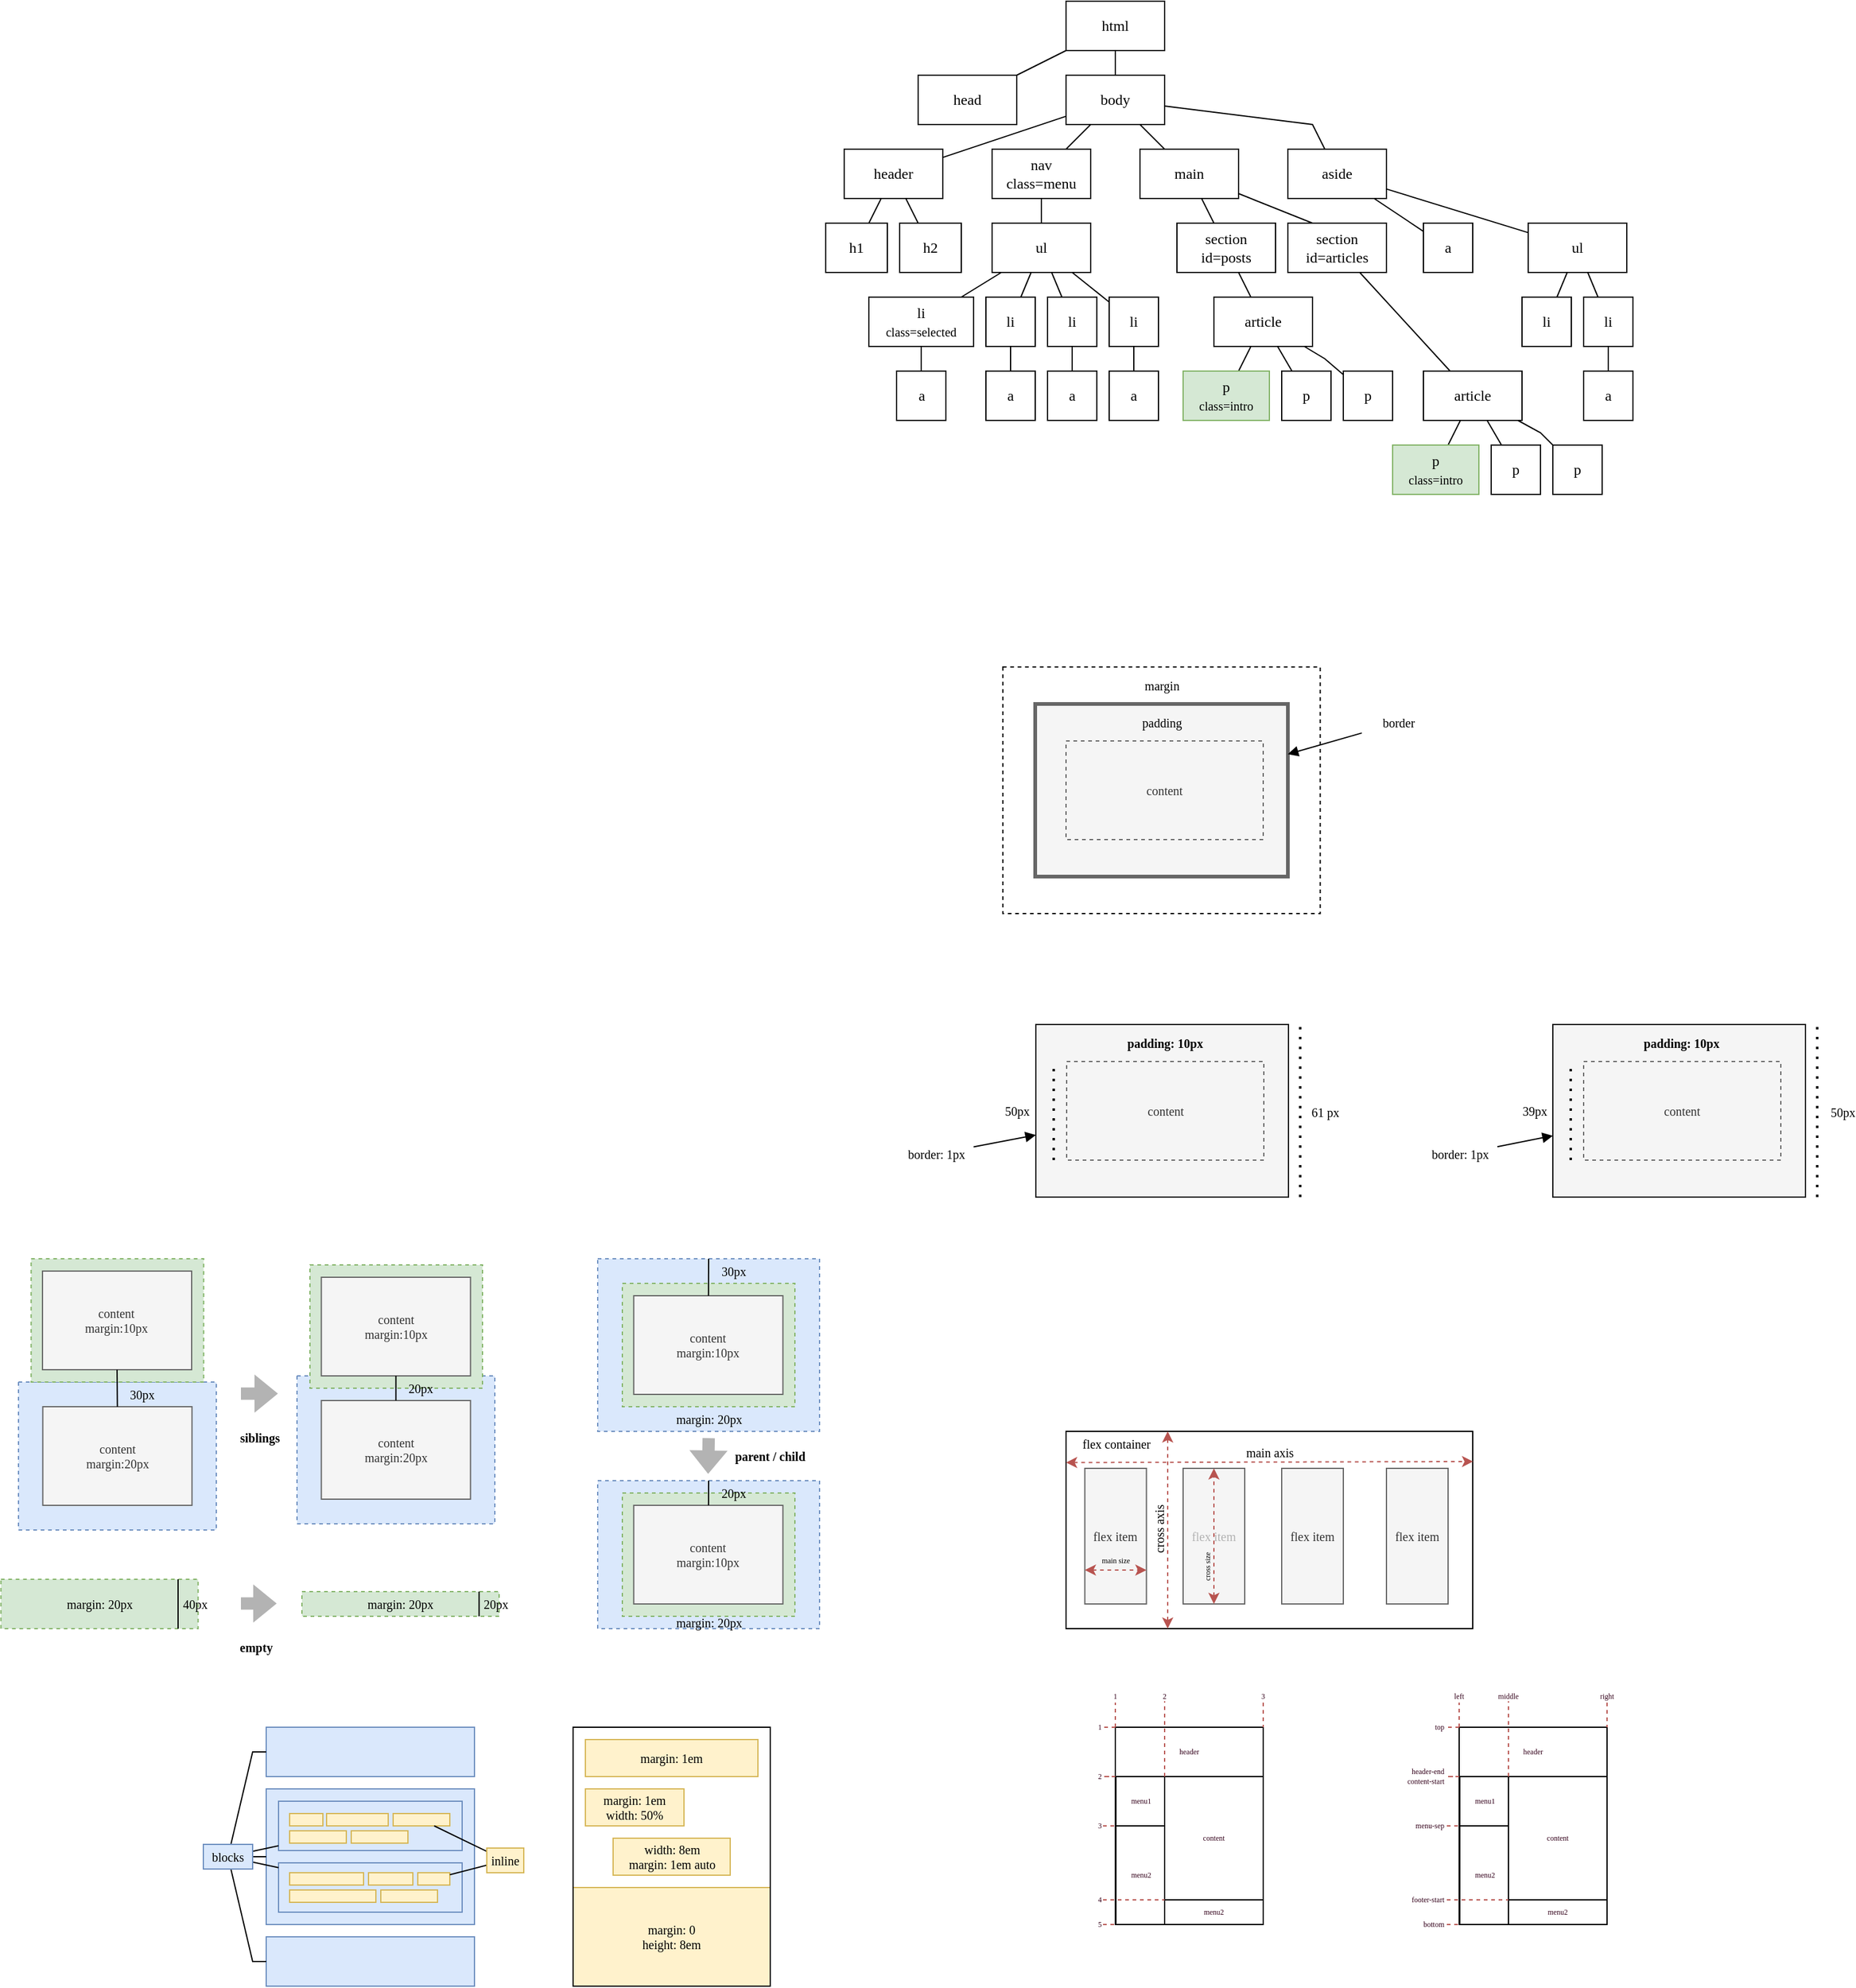 <mxfile version="16.6.1" type="device"><diagram id="G-HmDzVKxt06Rkr3vAB8" name="Page-1"><mxGraphModel dx="1222" dy="255" grid="1" gridSize="10" guides="1" tooltips="1" connect="1" arrows="1" fold="1" page="1" pageScale="1" pageWidth="850" pageHeight="1100" math="0" shadow="0"><root><mxCell id="0"/><mxCell id="1" parent="0"/><mxCell id="IU8sz09FT9-GTkDhywBh-79" value="content" style="rounded=0;whiteSpace=wrap;html=1;fontFamily=Poppins;fontSource=https%3A%2F%2Ffonts.googleapis.com%2Fcss%3Ffamily%3DPoppins;fontSize=10;dashed=1;" vertex="1" parent="1"><mxGeometry x="228.75" y="620" width="257.5" height="200" as="geometry"/></mxCell><mxCell id="IU8sz09FT9-GTkDhywBh-76" value="content" style="rounded=0;whiteSpace=wrap;html=1;fontFamily=Poppins;fontSource=https%3A%2F%2Ffonts.googleapis.com%2Fcss%3Ffamily%3DPoppins;fontSize=10;fillColor=#f5f5f5;fontColor=#333333;strokeColor=#666666;strokeWidth=3;" vertex="1" parent="1"><mxGeometry x="255" y="650" width="205" height="140" as="geometry"/></mxCell><mxCell id="IU8sz09FT9-GTkDhywBh-4" style="rounded=0;orthogonalLoop=1;jettySize=auto;html=1;endArrow=none;endFill=0;fontFamily=Poppins;fontSource=https%3A%2F%2Ffonts.googleapis.com%2Fcss%3Ffamily%3DPoppins;" edge="1" parent="1" source="IU8sz09FT9-GTkDhywBh-1" target="IU8sz09FT9-GTkDhywBh-2"><mxGeometry relative="1" as="geometry"/></mxCell><mxCell id="IU8sz09FT9-GTkDhywBh-18" style="edgeStyle=none;rounded=0;orthogonalLoop=1;jettySize=auto;html=1;endArrow=none;endFill=0;fontFamily=Poppins;fontSource=https%3A%2F%2Ffonts.googleapis.com%2Fcss%3Ffamily%3DPoppins;" edge="1" parent="1" source="IU8sz09FT9-GTkDhywBh-1" target="IU8sz09FT9-GTkDhywBh-3"><mxGeometry relative="1" as="geometry"/></mxCell><mxCell id="IU8sz09FT9-GTkDhywBh-1" value="html" style="rounded=0;whiteSpace=wrap;html=1;fontFamily=Poppins;fontSource=https%3A%2F%2Ffonts.googleapis.com%2Fcss%3Ffamily%3DPoppins;" vertex="1" parent="1"><mxGeometry x="280" y="80" width="80" height="40" as="geometry"/></mxCell><mxCell id="IU8sz09FT9-GTkDhywBh-2" value="head" style="rounded=0;whiteSpace=wrap;html=1;fontFamily=Poppins;fontSource=https%3A%2F%2Ffonts.googleapis.com%2Fcss%3Ffamily%3DPoppins;" vertex="1" parent="1"><mxGeometry x="160" y="140" width="80" height="40" as="geometry"/></mxCell><mxCell id="IU8sz09FT9-GTkDhywBh-13" style="edgeStyle=none;rounded=0;orthogonalLoop=1;jettySize=auto;html=1;endArrow=none;endFill=0;fontFamily=Poppins;fontSource=https%3A%2F%2Ffonts.googleapis.com%2Fcss%3Ffamily%3DPoppins;" edge="1" parent="1" source="IU8sz09FT9-GTkDhywBh-3" target="IU8sz09FT9-GTkDhywBh-5"><mxGeometry relative="1" as="geometry"/></mxCell><mxCell id="IU8sz09FT9-GTkDhywBh-15" style="edgeStyle=none;rounded=0;orthogonalLoop=1;jettySize=auto;html=1;endArrow=none;endFill=0;fontFamily=Poppins;fontSource=https%3A%2F%2Ffonts.googleapis.com%2Fcss%3Ffamily%3DPoppins;" edge="1" parent="1" source="IU8sz09FT9-GTkDhywBh-3" target="IU8sz09FT9-GTkDhywBh-6"><mxGeometry relative="1" as="geometry"/></mxCell><mxCell id="IU8sz09FT9-GTkDhywBh-17" style="edgeStyle=none;rounded=0;orthogonalLoop=1;jettySize=auto;html=1;endArrow=none;endFill=0;fontFamily=Poppins;fontSource=https%3A%2F%2Ffonts.googleapis.com%2Fcss%3Ffamily%3DPoppins;" edge="1" parent="1" source="IU8sz09FT9-GTkDhywBh-3" target="IU8sz09FT9-GTkDhywBh-7"><mxGeometry relative="1" as="geometry"/></mxCell><mxCell id="IU8sz09FT9-GTkDhywBh-26" style="edgeStyle=none;rounded=0;orthogonalLoop=1;jettySize=auto;html=1;endArrow=none;endFill=0;fontFamily=Poppins;fontSource=https%3A%2F%2Ffonts.googleapis.com%2Fcss%3Ffamily%3DPoppins;" edge="1" parent="1" source="IU8sz09FT9-GTkDhywBh-3" target="IU8sz09FT9-GTkDhywBh-25"><mxGeometry relative="1" as="geometry"><Array as="points"><mxPoint x="480" y="180"/></Array></mxGeometry></mxCell><mxCell id="IU8sz09FT9-GTkDhywBh-3" value="body" style="rounded=0;whiteSpace=wrap;html=1;fontFamily=Poppins;fontSource=https%3A%2F%2Ffonts.googleapis.com%2Fcss%3Ffamily%3DPoppins;" vertex="1" parent="1"><mxGeometry x="280" y="140" width="80" height="40" as="geometry"/></mxCell><mxCell id="IU8sz09FT9-GTkDhywBh-30" style="edgeStyle=none;rounded=0;orthogonalLoop=1;jettySize=auto;html=1;endArrow=none;endFill=0;fontFamily=Poppins;fontSource=https%3A%2F%2Ffonts.googleapis.com%2Fcss%3Ffamily%3DPoppins;" edge="1" parent="1" source="IU8sz09FT9-GTkDhywBh-5" target="IU8sz09FT9-GTkDhywBh-29"><mxGeometry relative="1" as="geometry"/></mxCell><mxCell id="IU8sz09FT9-GTkDhywBh-64" style="edgeStyle=none;rounded=0;orthogonalLoop=1;jettySize=auto;html=1;endArrow=none;endFill=0;fontFamily=Poppins;fontSource=https%3A%2F%2Ffonts.googleapis.com%2Fcss%3Ffamily%3DPoppins;" edge="1" parent="1" source="IU8sz09FT9-GTkDhywBh-5" target="IU8sz09FT9-GTkDhywBh-62"><mxGeometry relative="1" as="geometry"><mxPoint x="160" y="240" as="sourcePoint"/></mxGeometry></mxCell><mxCell id="IU8sz09FT9-GTkDhywBh-5" value="header" style="rounded=0;whiteSpace=wrap;html=1;fontFamily=Poppins;fontSource=https%3A%2F%2Ffonts.googleapis.com%2Fcss%3Ffamily%3DPoppins;" vertex="1" parent="1"><mxGeometry x="100" y="200" width="80" height="40" as="geometry"/></mxCell><mxCell id="IU8sz09FT9-GTkDhywBh-16" style="edgeStyle=none;rounded=0;orthogonalLoop=1;jettySize=auto;html=1;endArrow=none;endFill=0;fontFamily=Poppins;fontSource=https%3A%2F%2Ffonts.googleapis.com%2Fcss%3Ffamily%3DPoppins;" edge="1" parent="1" source="IU8sz09FT9-GTkDhywBh-6" target="IU8sz09FT9-GTkDhywBh-8"><mxGeometry relative="1" as="geometry"/></mxCell><mxCell id="IU8sz09FT9-GTkDhywBh-27" style="edgeStyle=none;rounded=0;orthogonalLoop=1;jettySize=auto;html=1;endArrow=none;endFill=0;fontFamily=Poppins;fontSource=https%3A%2F%2Ffonts.googleapis.com%2Fcss%3Ffamily%3DPoppins;" edge="1" parent="1" source="IU8sz09FT9-GTkDhywBh-7" target="IU8sz09FT9-GTkDhywBh-23"><mxGeometry relative="1" as="geometry"/></mxCell><mxCell id="IU8sz09FT9-GTkDhywBh-6" value="nav&lt;br&gt;class=menu" style="rounded=0;whiteSpace=wrap;html=1;fontFamily=Poppins;fontSource=https%3A%2F%2Ffonts.googleapis.com%2Fcss%3Ffamily%3DPoppins;" vertex="1" parent="1"><mxGeometry x="220" y="200" width="80" height="40" as="geometry"/></mxCell><mxCell id="IU8sz09FT9-GTkDhywBh-28" style="edgeStyle=none;rounded=0;orthogonalLoop=1;jettySize=auto;html=1;entryX=0.25;entryY=0;entryDx=0;entryDy=0;endArrow=none;endFill=0;fontFamily=Poppins;fontSource=https%3A%2F%2Ffonts.googleapis.com%2Fcss%3Ffamily%3DPoppins;" edge="1" parent="1" source="IU8sz09FT9-GTkDhywBh-7" target="IU8sz09FT9-GTkDhywBh-24"><mxGeometry relative="1" as="geometry"/></mxCell><mxCell id="IU8sz09FT9-GTkDhywBh-73" style="edgeStyle=none;rounded=0;orthogonalLoop=1;jettySize=auto;html=1;fontFamily=Poppins;fontSource=https%3A%2F%2Ffonts.googleapis.com%2Fcss%3Ffamily%3DPoppins;fontSize=10;endArrow=none;endFill=0;" edge="1" parent="1" source="IU8sz09FT9-GTkDhywBh-25" target="IU8sz09FT9-GTkDhywBh-72"><mxGeometry relative="1" as="geometry"/></mxCell><mxCell id="IU8sz09FT9-GTkDhywBh-7" value="main" style="rounded=0;whiteSpace=wrap;html=1;fontFamily=Poppins;fontSource=https%3A%2F%2Ffonts.googleapis.com%2Fcss%3Ffamily%3DPoppins;" vertex="1" parent="1"><mxGeometry x="340" y="200" width="80" height="40" as="geometry"/></mxCell><mxCell id="IU8sz09FT9-GTkDhywBh-19" style="edgeStyle=none;rounded=0;orthogonalLoop=1;jettySize=auto;html=1;endArrow=none;endFill=0;fontFamily=Poppins;fontSource=https%3A%2F%2Ffonts.googleapis.com%2Fcss%3Ffamily%3DPoppins;" edge="1" parent="1" source="IU8sz09FT9-GTkDhywBh-8" target="IU8sz09FT9-GTkDhywBh-9"><mxGeometry relative="1" as="geometry"/></mxCell><mxCell id="IU8sz09FT9-GTkDhywBh-20" style="edgeStyle=none;rounded=0;orthogonalLoop=1;jettySize=auto;html=1;endArrow=none;endFill=0;fontFamily=Poppins;fontSource=https%3A%2F%2Ffonts.googleapis.com%2Fcss%3Ffamily%3DPoppins;" edge="1" parent="1" source="IU8sz09FT9-GTkDhywBh-8" target="IU8sz09FT9-GTkDhywBh-10"><mxGeometry relative="1" as="geometry"/></mxCell><mxCell id="IU8sz09FT9-GTkDhywBh-21" style="edgeStyle=none;rounded=0;orthogonalLoop=1;jettySize=auto;html=1;endArrow=none;endFill=0;fontFamily=Poppins;fontSource=https%3A%2F%2Ffonts.googleapis.com%2Fcss%3Ffamily%3DPoppins;" edge="1" parent="1" source="IU8sz09FT9-GTkDhywBh-8" target="IU8sz09FT9-GTkDhywBh-11"><mxGeometry relative="1" as="geometry"/></mxCell><mxCell id="IU8sz09FT9-GTkDhywBh-22" style="edgeStyle=none;rounded=0;orthogonalLoop=1;jettySize=auto;html=1;endArrow=none;endFill=0;fontFamily=Poppins;fontSource=https%3A%2F%2Ffonts.googleapis.com%2Fcss%3Ffamily%3DPoppins;" edge="1" parent="1" source="IU8sz09FT9-GTkDhywBh-8" target="IU8sz09FT9-GTkDhywBh-12"><mxGeometry relative="1" as="geometry"/></mxCell><mxCell id="IU8sz09FT9-GTkDhywBh-8" value="ul" style="rounded=0;whiteSpace=wrap;html=1;fontFamily=Poppins;fontSource=https%3A%2F%2Ffonts.googleapis.com%2Fcss%3Ffamily%3DPoppins;" vertex="1" parent="1"><mxGeometry x="220" y="260" width="80" height="40" as="geometry"/></mxCell><mxCell id="IU8sz09FT9-GTkDhywBh-35" style="edgeStyle=none;rounded=0;orthogonalLoop=1;jettySize=auto;html=1;endArrow=none;endFill=0;fontFamily=Poppins;fontSource=https%3A%2F%2Ffonts.googleapis.com%2Fcss%3Ffamily%3DPoppins;" edge="1" parent="1" source="IU8sz09FT9-GTkDhywBh-9" target="IU8sz09FT9-GTkDhywBh-31"><mxGeometry relative="1" as="geometry"/></mxCell><mxCell id="IU8sz09FT9-GTkDhywBh-9" value="li&lt;br&gt;&lt;font style=&quot;font-size: 10px&quot;&gt;class=selected&lt;/font&gt;" style="rounded=0;whiteSpace=wrap;html=1;fontFamily=Poppins;fontSource=https%3A%2F%2Ffonts.googleapis.com%2Fcss%3Ffamily%3DPoppins;" vertex="1" parent="1"><mxGeometry x="120" y="320" width="85" height="40" as="geometry"/></mxCell><mxCell id="IU8sz09FT9-GTkDhywBh-36" style="edgeStyle=none;rounded=0;orthogonalLoop=1;jettySize=auto;html=1;endArrow=none;endFill=0;fontFamily=Poppins;fontSource=https%3A%2F%2Ffonts.googleapis.com%2Fcss%3Ffamily%3DPoppins;" edge="1" parent="1" source="IU8sz09FT9-GTkDhywBh-10" target="IU8sz09FT9-GTkDhywBh-32"><mxGeometry relative="1" as="geometry"/></mxCell><mxCell id="IU8sz09FT9-GTkDhywBh-10" value="li" style="rounded=0;whiteSpace=wrap;html=1;fontFamily=Poppins;fontSource=https%3A%2F%2Ffonts.googleapis.com%2Fcss%3Ffamily%3DPoppins;" vertex="1" parent="1"><mxGeometry x="215" y="320" width="40" height="40" as="geometry"/></mxCell><mxCell id="IU8sz09FT9-GTkDhywBh-37" style="edgeStyle=none;rounded=0;orthogonalLoop=1;jettySize=auto;html=1;endArrow=none;endFill=0;fontFamily=Poppins;fontSource=https%3A%2F%2Ffonts.googleapis.com%2Fcss%3Ffamily%3DPoppins;" edge="1" parent="1" source="IU8sz09FT9-GTkDhywBh-11" target="IU8sz09FT9-GTkDhywBh-33"><mxGeometry relative="1" as="geometry"/></mxCell><mxCell id="IU8sz09FT9-GTkDhywBh-11" value="li" style="rounded=0;whiteSpace=wrap;html=1;fontFamily=Poppins;fontSource=https%3A%2F%2Ffonts.googleapis.com%2Fcss%3Ffamily%3DPoppins;" vertex="1" parent="1"><mxGeometry x="265" y="320" width="40" height="40" as="geometry"/></mxCell><mxCell id="IU8sz09FT9-GTkDhywBh-38" style="edgeStyle=none;rounded=0;orthogonalLoop=1;jettySize=auto;html=1;endArrow=none;endFill=0;fontFamily=Poppins;fontSource=https%3A%2F%2Ffonts.googleapis.com%2Fcss%3Ffamily%3DPoppins;" edge="1" parent="1" source="IU8sz09FT9-GTkDhywBh-12" target="IU8sz09FT9-GTkDhywBh-34"><mxGeometry relative="1" as="geometry"/></mxCell><mxCell id="IU8sz09FT9-GTkDhywBh-12" value="li" style="rounded=0;whiteSpace=wrap;html=1;fontFamily=Poppins;fontSource=https%3A%2F%2Ffonts.googleapis.com%2Fcss%3Ffamily%3DPoppins;" vertex="1" parent="1"><mxGeometry x="315" y="320" width="40" height="40" as="geometry"/></mxCell><mxCell id="IU8sz09FT9-GTkDhywBh-47" style="edgeStyle=none;rounded=0;orthogonalLoop=1;jettySize=auto;html=1;endArrow=none;endFill=0;fontFamily=Poppins;fontSource=https%3A%2F%2Ffonts.googleapis.com%2Fcss%3Ffamily%3DPoppins;" edge="1" parent="1" source="IU8sz09FT9-GTkDhywBh-23" target="IU8sz09FT9-GTkDhywBh-39"><mxGeometry relative="1" as="geometry"/></mxCell><mxCell id="IU8sz09FT9-GTkDhywBh-23" value="section&lt;br&gt;id=posts" style="rounded=0;whiteSpace=wrap;html=1;fontFamily=Poppins;fontSource=https%3A%2F%2Ffonts.googleapis.com%2Fcss%3Ffamily%3DPoppins;" vertex="1" parent="1"><mxGeometry x="370" y="260" width="80" height="40" as="geometry"/></mxCell><mxCell id="IU8sz09FT9-GTkDhywBh-24" value="section&lt;br&gt;id=articles" style="rounded=0;whiteSpace=wrap;html=1;fontFamily=Poppins;fontSource=https%3A%2F%2Ffonts.googleapis.com%2Fcss%3Ffamily%3DPoppins;" vertex="1" parent="1"><mxGeometry x="460" y="260" width="80" height="40" as="geometry"/></mxCell><mxCell id="IU8sz09FT9-GTkDhywBh-57" style="edgeStyle=none;rounded=0;orthogonalLoop=1;jettySize=auto;html=1;endArrow=none;endFill=0;fontFamily=Poppins;fontSource=https%3A%2F%2Ffonts.googleapis.com%2Fcss%3Ffamily%3DPoppins;" edge="1" parent="1" source="IU8sz09FT9-GTkDhywBh-25" target="IU8sz09FT9-GTkDhywBh-56"><mxGeometry relative="1" as="geometry"/></mxCell><mxCell id="IU8sz09FT9-GTkDhywBh-25" value="aside" style="rounded=0;whiteSpace=wrap;html=1;fontFamily=Poppins;fontSource=https%3A%2F%2Ffonts.googleapis.com%2Fcss%3Ffamily%3DPoppins;" vertex="1" parent="1"><mxGeometry x="460" y="200" width="80" height="40" as="geometry"/></mxCell><mxCell id="IU8sz09FT9-GTkDhywBh-29" value="h1" style="rounded=0;whiteSpace=wrap;html=1;fontFamily=Poppins;fontSource=https%3A%2F%2Ffonts.googleapis.com%2Fcss%3Ffamily%3DPoppins;" vertex="1" parent="1"><mxGeometry x="85" y="260" width="50" height="40" as="geometry"/></mxCell><mxCell id="IU8sz09FT9-GTkDhywBh-31" value="a" style="rounded=0;whiteSpace=wrap;html=1;fontFamily=Poppins;fontSource=https%3A%2F%2Ffonts.googleapis.com%2Fcss%3Ffamily%3DPoppins;" vertex="1" parent="1"><mxGeometry x="142.5" y="380" width="40" height="40" as="geometry"/></mxCell><mxCell id="IU8sz09FT9-GTkDhywBh-32" value="a" style="rounded=0;whiteSpace=wrap;html=1;fontFamily=Poppins;fontSource=https%3A%2F%2Ffonts.googleapis.com%2Fcss%3Ffamily%3DPoppins;" vertex="1" parent="1"><mxGeometry x="215" y="380" width="40" height="40" as="geometry"/></mxCell><mxCell id="IU8sz09FT9-GTkDhywBh-33" value="a" style="rounded=0;whiteSpace=wrap;html=1;fontFamily=Poppins;fontSource=https%3A%2F%2Ffonts.googleapis.com%2Fcss%3Ffamily%3DPoppins;" vertex="1" parent="1"><mxGeometry x="265" y="380" width="40" height="40" as="geometry"/></mxCell><mxCell id="IU8sz09FT9-GTkDhywBh-34" value="a" style="rounded=0;whiteSpace=wrap;html=1;fontFamily=Poppins;fontSource=https%3A%2F%2Ffonts.googleapis.com%2Fcss%3Ffamily%3DPoppins;" vertex="1" parent="1"><mxGeometry x="315" y="380" width="40" height="40" as="geometry"/></mxCell><mxCell id="IU8sz09FT9-GTkDhywBh-44" style="edgeStyle=none;rounded=0;orthogonalLoop=1;jettySize=auto;html=1;endArrow=none;endFill=0;fontFamily=Poppins;fontSource=https%3A%2F%2Ffonts.googleapis.com%2Fcss%3Ffamily%3DPoppins;" edge="1" parent="1" source="IU8sz09FT9-GTkDhywBh-39" target="IU8sz09FT9-GTkDhywBh-40"><mxGeometry relative="1" as="geometry"/></mxCell><mxCell id="IU8sz09FT9-GTkDhywBh-45" style="edgeStyle=none;rounded=0;orthogonalLoop=1;jettySize=auto;html=1;endArrow=none;endFill=0;fontFamily=Poppins;fontSource=https%3A%2F%2Ffonts.googleapis.com%2Fcss%3Ffamily%3DPoppins;" edge="1" parent="1" source="IU8sz09FT9-GTkDhywBh-39" target="IU8sz09FT9-GTkDhywBh-41"><mxGeometry relative="1" as="geometry"/></mxCell><mxCell id="IU8sz09FT9-GTkDhywBh-46" style="edgeStyle=none;rounded=0;orthogonalLoop=1;jettySize=auto;html=1;endArrow=none;endFill=0;fontFamily=Poppins;fontSource=https%3A%2F%2Ffonts.googleapis.com%2Fcss%3Ffamily%3DPoppins;" edge="1" parent="1" source="IU8sz09FT9-GTkDhywBh-39" target="IU8sz09FT9-GTkDhywBh-42"><mxGeometry relative="1" as="geometry"><Array as="points"><mxPoint x="490" y="370"/></Array></mxGeometry></mxCell><mxCell id="IU8sz09FT9-GTkDhywBh-39" value="article" style="rounded=0;whiteSpace=wrap;html=1;fontFamily=Poppins;fontSource=https%3A%2F%2Ffonts.googleapis.com%2Fcss%3Ffamily%3DPoppins;" vertex="1" parent="1"><mxGeometry x="400" y="320" width="80" height="40" as="geometry"/></mxCell><mxCell id="IU8sz09FT9-GTkDhywBh-40" value="p&lt;br&gt;&lt;font style=&quot;font-size: 10px&quot;&gt;class=intro&lt;/font&gt;" style="rounded=0;whiteSpace=wrap;html=1;fontFamily=Poppins;fontSource=https%3A%2F%2Ffonts.googleapis.com%2Fcss%3Ffamily%3DPoppins;fillColor=#d5e8d4;strokeColor=#82b366;" vertex="1" parent="1"><mxGeometry x="375" y="380" width="70" height="40" as="geometry"/></mxCell><mxCell id="IU8sz09FT9-GTkDhywBh-41" value="p" style="rounded=0;whiteSpace=wrap;html=1;fontFamily=Poppins;fontSource=https%3A%2F%2Ffonts.googleapis.com%2Fcss%3Ffamily%3DPoppins;" vertex="1" parent="1"><mxGeometry x="455" y="380" width="40" height="40" as="geometry"/></mxCell><mxCell id="IU8sz09FT9-GTkDhywBh-42" value="p" style="rounded=0;whiteSpace=wrap;html=1;fontFamily=Poppins;fontSource=https%3A%2F%2Ffonts.googleapis.com%2Fcss%3Ffamily%3DPoppins;" vertex="1" parent="1"><mxGeometry x="505" y="380" width="40" height="40" as="geometry"/></mxCell><mxCell id="IU8sz09FT9-GTkDhywBh-48" style="edgeStyle=none;rounded=0;orthogonalLoop=1;jettySize=auto;html=1;endArrow=none;endFill=0;fontFamily=Poppins;fontSource=https%3A%2F%2Ffonts.googleapis.com%2Fcss%3Ffamily%3DPoppins;" edge="1" parent="1" target="IU8sz09FT9-GTkDhywBh-49" source="IU8sz09FT9-GTkDhywBh-24"><mxGeometry relative="1" as="geometry"><mxPoint x="625" y="300" as="sourcePoint"/></mxGeometry></mxCell><mxCell id="IU8sz09FT9-GTkDhywBh-53" style="edgeStyle=none;rounded=0;orthogonalLoop=1;jettySize=auto;html=1;endArrow=none;endFill=0;fontFamily=Poppins;fontSource=https%3A%2F%2Ffonts.googleapis.com%2Fcss%3Ffamily%3DPoppins;" edge="1" parent="1" source="IU8sz09FT9-GTkDhywBh-49" target="IU8sz09FT9-GTkDhywBh-50"><mxGeometry relative="1" as="geometry"/></mxCell><mxCell id="IU8sz09FT9-GTkDhywBh-54" style="edgeStyle=none;rounded=0;orthogonalLoop=1;jettySize=auto;html=1;endArrow=none;endFill=0;fontFamily=Poppins;fontSource=https%3A%2F%2Ffonts.googleapis.com%2Fcss%3Ffamily%3DPoppins;" edge="1" parent="1" source="IU8sz09FT9-GTkDhywBh-49" target="IU8sz09FT9-GTkDhywBh-51"><mxGeometry relative="1" as="geometry"/></mxCell><mxCell id="IU8sz09FT9-GTkDhywBh-55" style="edgeStyle=none;rounded=0;orthogonalLoop=1;jettySize=auto;html=1;endArrow=none;endFill=0;fontFamily=Poppins;fontSource=https%3A%2F%2Ffonts.googleapis.com%2Fcss%3Ffamily%3DPoppins;" edge="1" parent="1" source="IU8sz09FT9-GTkDhywBh-49" target="IU8sz09FT9-GTkDhywBh-52"><mxGeometry relative="1" as="geometry"><Array as="points"><mxPoint x="665" y="430"/></Array></mxGeometry></mxCell><mxCell id="IU8sz09FT9-GTkDhywBh-49" value="article" style="rounded=0;whiteSpace=wrap;html=1;fontFamily=Poppins;fontSource=https%3A%2F%2Ffonts.googleapis.com%2Fcss%3Ffamily%3DPoppins;" vertex="1" parent="1"><mxGeometry x="570" y="380" width="80" height="40" as="geometry"/></mxCell><mxCell id="IU8sz09FT9-GTkDhywBh-50" value="p&lt;br&gt;&lt;font style=&quot;font-size: 10px&quot;&gt;class=intro&lt;/font&gt;" style="rounded=0;whiteSpace=wrap;html=1;fontFamily=Poppins;fontSource=https%3A%2F%2Ffonts.googleapis.com%2Fcss%3Ffamily%3DPoppins;fillColor=#d5e8d4;strokeColor=#82b366;" vertex="1" parent="1"><mxGeometry x="545" y="440" width="70" height="40" as="geometry"/></mxCell><mxCell id="IU8sz09FT9-GTkDhywBh-51" value="p" style="rounded=0;whiteSpace=wrap;html=1;fontFamily=Poppins;fontSource=https%3A%2F%2Ffonts.googleapis.com%2Fcss%3Ffamily%3DPoppins;" vertex="1" parent="1"><mxGeometry x="625" y="440" width="40" height="40" as="geometry"/></mxCell><mxCell id="IU8sz09FT9-GTkDhywBh-52" value="p" style="rounded=0;whiteSpace=wrap;html=1;fontFamily=Poppins;fontSource=https%3A%2F%2Ffonts.googleapis.com%2Fcss%3Ffamily%3DPoppins;" vertex="1" parent="1"><mxGeometry x="675" y="440" width="40" height="40" as="geometry"/></mxCell><mxCell id="IU8sz09FT9-GTkDhywBh-60" style="edgeStyle=none;rounded=0;orthogonalLoop=1;jettySize=auto;html=1;endArrow=none;endFill=0;fontFamily=Poppins;fontSource=https%3A%2F%2Ffonts.googleapis.com%2Fcss%3Ffamily%3DPoppins;" edge="1" parent="1" source="IU8sz09FT9-GTkDhywBh-56" target="IU8sz09FT9-GTkDhywBh-58"><mxGeometry relative="1" as="geometry"/></mxCell><mxCell id="IU8sz09FT9-GTkDhywBh-61" style="edgeStyle=none;rounded=0;orthogonalLoop=1;jettySize=auto;html=1;endArrow=none;endFill=0;fontFamily=Poppins;fontSource=https%3A%2F%2Ffonts.googleapis.com%2Fcss%3Ffamily%3DPoppins;" edge="1" parent="1" source="IU8sz09FT9-GTkDhywBh-56" target="IU8sz09FT9-GTkDhywBh-59"><mxGeometry relative="1" as="geometry"/></mxCell><mxCell id="IU8sz09FT9-GTkDhywBh-56" value="ul" style="rounded=0;whiteSpace=wrap;html=1;fontFamily=Poppins;fontSource=https%3A%2F%2Ffonts.googleapis.com%2Fcss%3Ffamily%3DPoppins;" vertex="1" parent="1"><mxGeometry x="655" y="260" width="80" height="40" as="geometry"/></mxCell><mxCell id="IU8sz09FT9-GTkDhywBh-58" value="li" style="rounded=0;whiteSpace=wrap;html=1;fontFamily=Poppins;fontSource=https%3A%2F%2Ffonts.googleapis.com%2Fcss%3Ffamily%3DPoppins;" vertex="1" parent="1"><mxGeometry x="650" y="320" width="40" height="40" as="geometry"/></mxCell><mxCell id="IU8sz09FT9-GTkDhywBh-66" style="edgeStyle=none;rounded=0;orthogonalLoop=1;jettySize=auto;html=1;fontFamily=Poppins;fontSource=https%3A%2F%2Ffonts.googleapis.com%2Fcss%3Ffamily%3DPoppins;fontSize=10;endArrow=none;endFill=0;" edge="1" parent="1" source="IU8sz09FT9-GTkDhywBh-59" target="IU8sz09FT9-GTkDhywBh-65"><mxGeometry relative="1" as="geometry"/></mxCell><mxCell id="IU8sz09FT9-GTkDhywBh-59" value="li" style="rounded=0;whiteSpace=wrap;html=1;fontFamily=Poppins;fontSource=https%3A%2F%2Ffonts.googleapis.com%2Fcss%3Ffamily%3DPoppins;" vertex="1" parent="1"><mxGeometry x="700" y="320" width="40" height="40" as="geometry"/></mxCell><mxCell id="IU8sz09FT9-GTkDhywBh-62" value="h2" style="rounded=0;whiteSpace=wrap;html=1;fontFamily=Poppins;fontSource=https%3A%2F%2Ffonts.googleapis.com%2Fcss%3Ffamily%3DPoppins;" vertex="1" parent="1"><mxGeometry x="145" y="260" width="50" height="40" as="geometry"/></mxCell><mxCell id="IU8sz09FT9-GTkDhywBh-63" style="edgeStyle=none;rounded=0;orthogonalLoop=1;jettySize=auto;html=1;exitX=0;exitY=0.5;exitDx=0;exitDy=0;endArrow=none;endFill=0;fontFamily=Poppins;fontSource=https%3A%2F%2Ffonts.googleapis.com%2Fcss%3Ffamily%3DPoppins;" edge="1" parent="1" source="IU8sz09FT9-GTkDhywBh-29" target="IU8sz09FT9-GTkDhywBh-29"><mxGeometry relative="1" as="geometry"/></mxCell><mxCell id="IU8sz09FT9-GTkDhywBh-65" value="a" style="rounded=0;whiteSpace=wrap;html=1;fontFamily=Poppins;fontSource=https%3A%2F%2Ffonts.googleapis.com%2Fcss%3Ffamily%3DPoppins;" vertex="1" parent="1"><mxGeometry x="700" y="380" width="40" height="40" as="geometry"/></mxCell><mxCell id="IU8sz09FT9-GTkDhywBh-72" value="a" style="rounded=0;whiteSpace=wrap;html=1;fontFamily=Poppins;fontSource=https%3A%2F%2Ffonts.googleapis.com%2Fcss%3Ffamily%3DPoppins;" vertex="1" parent="1"><mxGeometry x="570" y="260" width="40" height="40" as="geometry"/></mxCell><mxCell id="IU8sz09FT9-GTkDhywBh-75" value="content" style="rounded=0;whiteSpace=wrap;html=1;fontFamily=Poppins;fontSource=https%3A%2F%2Ffonts.googleapis.com%2Fcss%3Ffamily%3DPoppins;fontSize=10;fillColor=#f5f5f5;fontColor=#333333;strokeColor=#666666;dashed=1;" vertex="1" parent="1"><mxGeometry x="280" y="680" width="160" height="80" as="geometry"/></mxCell><mxCell id="IU8sz09FT9-GTkDhywBh-83" value="" style="edgeStyle=none;rounded=0;orthogonalLoop=1;jettySize=auto;html=1;fontFamily=Poppins;fontSource=https%3A%2F%2Ffonts.googleapis.com%2Fcss%3Ffamily%3DPoppins;fontSize=10;endArrow=block;endFill=1;" edge="1" parent="1" source="IU8sz09FT9-GTkDhywBh-77" target="IU8sz09FT9-GTkDhywBh-75"><mxGeometry relative="1" as="geometry"/></mxCell><mxCell id="IU8sz09FT9-GTkDhywBh-77" value="padding" style="text;html=1;strokeColor=none;fillColor=none;align=center;verticalAlign=middle;whiteSpace=wrap;rounded=0;fontFamily=Poppins;fontSource=https%3A%2F%2Ffonts.googleapis.com%2Fcss%3Ffamily%3DPoppins;fontSize=10;" vertex="1" parent="1"><mxGeometry x="328" y="650" width="60" height="30" as="geometry"/></mxCell><mxCell id="IU8sz09FT9-GTkDhywBh-78" value="margin" style="text;html=1;strokeColor=none;fillColor=none;align=center;verticalAlign=middle;whiteSpace=wrap;rounded=0;fontFamily=Poppins;fontSource=https%3A%2F%2Ffonts.googleapis.com%2Fcss%3Ffamily%3DPoppins;fontSize=10;" vertex="1" parent="1"><mxGeometry x="327.5" y="620" width="60" height="30" as="geometry"/></mxCell><mxCell id="IU8sz09FT9-GTkDhywBh-81" style="edgeStyle=none;rounded=0;orthogonalLoop=1;jettySize=auto;html=1;fontFamily=Poppins;fontSource=https%3A%2F%2Ffonts.googleapis.com%2Fcss%3Ffamily%3DPoppins;fontSize=10;endArrow=block;endFill=1;" edge="1" parent="1" source="IU8sz09FT9-GTkDhywBh-80" target="IU8sz09FT9-GTkDhywBh-76"><mxGeometry relative="1" as="geometry"/></mxCell><mxCell id="IU8sz09FT9-GTkDhywBh-80" value="border" style="text;html=1;strokeColor=none;fillColor=none;align=center;verticalAlign=middle;whiteSpace=wrap;rounded=0;dashed=1;fontFamily=Poppins;fontSource=https%3A%2F%2Ffonts.googleapis.com%2Fcss%3Ffamily%3DPoppins;fontSize=10;" vertex="1" parent="1"><mxGeometry x="520" y="650" width="60" height="30" as="geometry"/></mxCell><mxCell id="IU8sz09FT9-GTkDhywBh-114" style="edgeStyle=none;rounded=0;orthogonalLoop=1;jettySize=auto;html=1;exitX=0;exitY=0;exitDx=0;exitDy=0;fontFamily=Poppins;fontSource=https%3A%2F%2Ffonts.googleapis.com%2Fcss%3Ffamily%3DPoppins;fontSize=10;endArrow=block;endFill=1;" edge="1" parent="1"><mxGeometry relative="1" as="geometry"><mxPoint x="-120" y="880" as="sourcePoint"/><mxPoint x="-120" y="880" as="targetPoint"/></mxGeometry></mxCell><mxCell id="IU8sz09FT9-GTkDhywBh-168" value="content" style="rounded=0;whiteSpace=wrap;html=1;fontFamily=Poppins;fontSource=https%3A%2F%2Ffonts.googleapis.com%2Fcss%3Ffamily%3DPoppins;fontSize=10;fillColor=#f5f5f5;fontColor=#333333;strokeColor=default;strokeWidth=1;" vertex="1" parent="1"><mxGeometry x="255.5" y="910" width="205" height="140" as="geometry"/></mxCell><mxCell id="IU8sz09FT9-GTkDhywBh-169" value="content" style="rounded=0;whiteSpace=wrap;html=1;fontFamily=Poppins;fontSource=https%3A%2F%2Ffonts.googleapis.com%2Fcss%3Ffamily%3DPoppins;fontSize=10;fillColor=#f5f5f5;fontColor=#333333;strokeColor=#666666;dashed=1;" vertex="1" parent="1"><mxGeometry x="280.5" y="940" width="160" height="80" as="geometry"/></mxCell><mxCell id="IU8sz09FT9-GTkDhywBh-170" value="" style="edgeStyle=none;rounded=0;orthogonalLoop=1;jettySize=auto;html=1;fontFamily=Poppins;fontSource=https%3A%2F%2Ffonts.googleapis.com%2Fcss%3Ffamily%3DPoppins;fontSize=10;endArrow=block;endFill=1;" edge="1" parent="1" source="IU8sz09FT9-GTkDhywBh-171" target="IU8sz09FT9-GTkDhywBh-169"><mxGeometry relative="1" as="geometry"/></mxCell><mxCell id="IU8sz09FT9-GTkDhywBh-171" value="padding: 10px" style="text;html=1;strokeColor=none;fillColor=none;align=center;verticalAlign=middle;whiteSpace=wrap;rounded=0;fontFamily=Poppins;fontSource=https%3A%2F%2Ffonts.googleapis.com%2Fcss%3Ffamily%3DPoppins;fontSize=10;fontStyle=1" vertex="1" parent="1"><mxGeometry x="320.75" y="910" width="78.5" height="30" as="geometry"/></mxCell><mxCell id="IU8sz09FT9-GTkDhywBh-173" value="61 px" style="endArrow=none;dashed=1;html=1;dashPattern=1 3;strokeWidth=2;rounded=0;labelBackgroundColor=none;fontFamily=Poppins;fontSource=https%3A%2F%2Ffonts.googleapis.com%2Fcss%3Ffamily%3DPoppins;fontSize=10;fillColor=#B3B3B3;" edge="1" parent="1"><mxGeometry y="-20" width="50" height="50" relative="1" as="geometry"><mxPoint x="470" y="1050" as="sourcePoint"/><mxPoint x="470" y="910" as="targetPoint"/><mxPoint y="1" as="offset"/></mxGeometry></mxCell><mxCell id="IU8sz09FT9-GTkDhywBh-174" value="50px" style="endArrow=none;dashed=1;html=1;dashPattern=1 3;strokeWidth=2;rounded=0;labelBackgroundColor=none;fontFamily=Poppins;fontSource=https%3A%2F%2Ffonts.googleapis.com%2Fcss%3Ffamily%3DPoppins;fontSize=10;fillColor=#B3B3B3;" edge="1" parent="1"><mxGeometry y="30" width="50" height="50" relative="1" as="geometry"><mxPoint x="270" y="1020" as="sourcePoint"/><mxPoint x="270" y="940" as="targetPoint"/><mxPoint as="offset"/></mxGeometry></mxCell><mxCell id="IU8sz09FT9-GTkDhywBh-175" value="content" style="rounded=0;whiteSpace=wrap;html=1;fontFamily=Poppins;fontSource=https%3A%2F%2Ffonts.googleapis.com%2Fcss%3Ffamily%3DPoppins;fontSize=10;fillColor=#f5f5f5;fontColor=#333333;strokeColor=default;strokeWidth=1;" vertex="1" parent="1"><mxGeometry x="675" y="910" width="205" height="140" as="geometry"/></mxCell><mxCell id="IU8sz09FT9-GTkDhywBh-176" value="content" style="rounded=0;whiteSpace=wrap;html=1;fontFamily=Poppins;fontSource=https%3A%2F%2Ffonts.googleapis.com%2Fcss%3Ffamily%3DPoppins;fontSize=10;fillColor=#f5f5f5;fontColor=#333333;strokeColor=#666666;dashed=1;" vertex="1" parent="1"><mxGeometry x="700" y="940" width="160" height="80" as="geometry"/></mxCell><mxCell id="IU8sz09FT9-GTkDhywBh-177" value="" style="edgeStyle=none;rounded=0;orthogonalLoop=1;jettySize=auto;html=1;fontFamily=Poppins;fontSource=https%3A%2F%2Ffonts.googleapis.com%2Fcss%3Ffamily%3DPoppins;fontSize=10;endArrow=block;endFill=1;" edge="1" parent="1" source="IU8sz09FT9-GTkDhywBh-178" target="IU8sz09FT9-GTkDhywBh-176"><mxGeometry relative="1" as="geometry"/></mxCell><mxCell id="IU8sz09FT9-GTkDhywBh-178" value="padding: 10px" style="text;html=1;strokeColor=none;fillColor=none;align=center;verticalAlign=middle;whiteSpace=wrap;rounded=0;fontFamily=Poppins;fontSource=https%3A%2F%2Ffonts.googleapis.com%2Fcss%3Ffamily%3DPoppins;fontSize=10;fontStyle=1" vertex="1" parent="1"><mxGeometry x="740.25" y="910" width="78.5" height="30" as="geometry"/></mxCell><mxCell id="IU8sz09FT9-GTkDhywBh-179" value="50px" style="endArrow=none;dashed=1;html=1;dashPattern=1 3;strokeWidth=2;rounded=0;labelBackgroundColor=none;fontFamily=Poppins;fontSource=https%3A%2F%2Ffonts.googleapis.com%2Fcss%3Ffamily%3DPoppins;fontSize=10;fillColor=#B3B3B3;" edge="1" parent="1"><mxGeometry y="-20" width="50" height="50" relative="1" as="geometry"><mxPoint x="889.5" y="1050.0" as="sourcePoint"/><mxPoint x="889.5" y="910.0" as="targetPoint"/><mxPoint y="1" as="offset"/></mxGeometry></mxCell><mxCell id="IU8sz09FT9-GTkDhywBh-180" value="39px" style="endArrow=none;dashed=1;html=1;dashPattern=1 3;strokeWidth=2;rounded=0;labelBackgroundColor=none;fontFamily=Poppins;fontSource=https%3A%2F%2Ffonts.googleapis.com%2Fcss%3Ffamily%3DPoppins;fontSize=10;fillColor=#B3B3B3;" edge="1" parent="1"><mxGeometry y="30" width="50" height="50" relative="1" as="geometry"><mxPoint x="689.5" y="1020.0" as="sourcePoint"/><mxPoint x="689.5" y="940.0" as="targetPoint"/><mxPoint as="offset"/></mxGeometry></mxCell><mxCell id="IU8sz09FT9-GTkDhywBh-182" style="edgeStyle=none;rounded=0;orthogonalLoop=1;jettySize=auto;html=1;fontFamily=Poppins;fontSource=https%3A%2F%2Ffonts.googleapis.com%2Fcss%3Ffamily%3DPoppins;fontSize=10;endArrow=block;endFill=1;" edge="1" parent="1" source="IU8sz09FT9-GTkDhywBh-183" target="IU8sz09FT9-GTkDhywBh-168"><mxGeometry relative="1" as="geometry"><mxPoint x="250" y="1010" as="targetPoint"/></mxGeometry></mxCell><mxCell id="IU8sz09FT9-GTkDhywBh-183" value="border: 1px" style="text;html=1;strokeColor=none;fillColor=none;align=center;verticalAlign=middle;whiteSpace=wrap;rounded=0;dashed=1;fontFamily=Poppins;fontSource=https%3A%2F%2Ffonts.googleapis.com%2Fcss%3Ffamily%3DPoppins;fontSize=10;" vertex="1" parent="1"><mxGeometry x="145" y="1000" width="60" height="30" as="geometry"/></mxCell><mxCell id="IU8sz09FT9-GTkDhywBh-184" style="edgeStyle=none;rounded=0;orthogonalLoop=1;jettySize=auto;html=1;fontFamily=Poppins;fontSource=https%3A%2F%2Ffonts.googleapis.com%2Fcss%3Ffamily%3DPoppins;fontSize=10;endArrow=block;endFill=1;" edge="1" parent="1" source="IU8sz09FT9-GTkDhywBh-185" target="IU8sz09FT9-GTkDhywBh-175"><mxGeometry relative="1" as="geometry"><mxPoint x="675" y="1010.0" as="targetPoint"/></mxGeometry></mxCell><mxCell id="IU8sz09FT9-GTkDhywBh-185" value="border: 1px" style="text;html=1;strokeColor=none;fillColor=none;align=center;verticalAlign=middle;whiteSpace=wrap;rounded=0;dashed=1;fontFamily=Poppins;fontSource=https%3A%2F%2Ffonts.googleapis.com%2Fcss%3Ffamily%3DPoppins;fontSize=10;" vertex="1" parent="1"><mxGeometry x="570" y="1000" width="60" height="30" as="geometry"/></mxCell><mxCell id="IU8sz09FT9-GTkDhywBh-186" value="" style="group" vertex="1" connectable="0" parent="1"><mxGeometry x="-100" y="1100" width="190" height="300" as="geometry"/></mxCell><mxCell id="IU8sz09FT9-GTkDhywBh-160" value="" style="group" vertex="1" connectable="0" parent="IU8sz09FT9-GTkDhywBh-186"><mxGeometry y="180" width="180" height="120" as="geometry"/></mxCell><mxCell id="IU8sz09FT9-GTkDhywBh-138" value="" style="rounded=0;whiteSpace=wrap;html=1;fontFamily=Poppins;fontSource=https%3A%2F%2Ffonts.googleapis.com%2Fcss%3Ffamily%3DPoppins;fontSize=10;dashed=1;fillColor=#dae8fc;strokeColor=#6c8ebf;" vertex="1" parent="IU8sz09FT9-GTkDhywBh-160"><mxGeometry width="180" height="120" as="geometry"/></mxCell><mxCell id="IU8sz09FT9-GTkDhywBh-140" value="" style="group" vertex="1" connectable="0" parent="IU8sz09FT9-GTkDhywBh-160"><mxGeometry x="20" y="10" width="140" height="100" as="geometry"/></mxCell><mxCell id="IU8sz09FT9-GTkDhywBh-141" value="" style="rounded=0;whiteSpace=wrap;html=1;fontFamily=Poppins;fontSource=https%3A%2F%2Ffonts.googleapis.com%2Fcss%3Ffamily%3DPoppins;fontSize=10;dashed=1;fillColor=#d5e8d4;strokeColor=#82b366;" vertex="1" parent="IU8sz09FT9-GTkDhywBh-140"><mxGeometry width="140" height="100" as="geometry"/></mxCell><mxCell id="IU8sz09FT9-GTkDhywBh-142" value="content&lt;br&gt;margin:10px" style="rounded=0;whiteSpace=wrap;html=1;fontFamily=Poppins;fontSource=https%3A%2F%2Ffonts.googleapis.com%2Fcss%3Ffamily%3DPoppins;fontSize=10;fillColor=#f5f5f5;fontColor=#333333;strokeColor=#666666;" vertex="1" parent="IU8sz09FT9-GTkDhywBh-140"><mxGeometry x="9.23" y="10" width="121.03" height="80" as="geometry"/></mxCell><mxCell id="IU8sz09FT9-GTkDhywBh-143" value="20px" style="edgeStyle=none;rounded=0;orthogonalLoop=1;jettySize=auto;html=1;exitX=0.5;exitY=0;exitDx=0;exitDy=0;labelBackgroundColor=none;fontFamily=Poppins;fontSource=https%3A%2F%2Ffonts.googleapis.com%2Fcss%3Ffamily%3DPoppins;fontSize=10;startArrow=none;startFill=0;endArrow=none;endFill=0;fillColor=#B3B3B3;" edge="1" parent="IU8sz09FT9-GTkDhywBh-160" source="IU8sz09FT9-GTkDhywBh-138" target="IU8sz09FT9-GTkDhywBh-142"><mxGeometry x="-0.009" y="20" relative="1" as="geometry"><mxPoint as="offset"/></mxGeometry></mxCell><mxCell id="IU8sz09FT9-GTkDhywBh-139" value="margin: 20px" style="text;html=1;strokeColor=none;fillColor=none;align=center;verticalAlign=middle;whiteSpace=wrap;rounded=0;dashed=1;fontFamily=Poppins;fontSource=https%3A%2F%2Ffonts.googleapis.com%2Fcss%3Ffamily%3DPoppins;fontSize=10;" vertex="1" parent="IU8sz09FT9-GTkDhywBh-160"><mxGeometry x="37.5" y="110" width="105" height="10" as="geometry"/></mxCell><mxCell id="IU8sz09FT9-GTkDhywBh-161" value="" style="group" vertex="1" connectable="0" parent="IU8sz09FT9-GTkDhywBh-186"><mxGeometry width="180" height="145" as="geometry"/></mxCell><mxCell id="IU8sz09FT9-GTkDhywBh-129" value="" style="rounded=0;whiteSpace=wrap;html=1;fontFamily=Poppins;fontSource=https%3A%2F%2Ffonts.googleapis.com%2Fcss%3Ffamily%3DPoppins;fontSize=10;dashed=1;fillColor=#dae8fc;strokeColor=#6c8ebf;" vertex="1" parent="IU8sz09FT9-GTkDhywBh-161"><mxGeometry width="180" height="140" as="geometry"/></mxCell><mxCell id="IU8sz09FT9-GTkDhywBh-134" value="margin: 20px" style="text;html=1;strokeColor=none;fillColor=none;align=center;verticalAlign=middle;whiteSpace=wrap;rounded=0;dashed=1;fontFamily=Poppins;fontSource=https%3A%2F%2Ffonts.googleapis.com%2Fcss%3Ffamily%3DPoppins;fontSize=10;" vertex="1" parent="IU8sz09FT9-GTkDhywBh-161"><mxGeometry x="37.5" y="115" width="105" height="30" as="geometry"/></mxCell><mxCell id="IU8sz09FT9-GTkDhywBh-135" value="" style="group" vertex="1" connectable="0" parent="IU8sz09FT9-GTkDhywBh-161"><mxGeometry x="20" y="20" width="140" height="100" as="geometry"/></mxCell><mxCell id="IU8sz09FT9-GTkDhywBh-131" value="" style="rounded=0;whiteSpace=wrap;html=1;fontFamily=Poppins;fontSource=https%3A%2F%2Ffonts.googleapis.com%2Fcss%3Ffamily%3DPoppins;fontSize=10;dashed=1;fillColor=#d5e8d4;strokeColor=#82b366;" vertex="1" parent="IU8sz09FT9-GTkDhywBh-135"><mxGeometry width="140" height="100" as="geometry"/></mxCell><mxCell id="IU8sz09FT9-GTkDhywBh-132" value="content&lt;br&gt;margin:10px" style="rounded=0;whiteSpace=wrap;html=1;fontFamily=Poppins;fontSource=https%3A%2F%2Ffonts.googleapis.com%2Fcss%3Ffamily%3DPoppins;fontSize=10;fillColor=#f5f5f5;fontColor=#333333;strokeColor=#666666;" vertex="1" parent="IU8sz09FT9-GTkDhywBh-135"><mxGeometry x="9.23" y="10" width="121.03" height="80" as="geometry"/></mxCell><mxCell id="IU8sz09FT9-GTkDhywBh-191" style="edgeStyle=none;rounded=0;orthogonalLoop=1;jettySize=auto;html=1;exitX=0.25;exitY=1;exitDx=0;exitDy=0;labelBackgroundColor=none;fontFamily=Poppins;fontSource=https%3A%2F%2Ffonts.googleapis.com%2Fcss%3Ffamily%3DPoppins;fontSize=10;startArrow=none;startFill=0;endArrow=none;endFill=0;fillColor=#B3B3B3;" edge="1" parent="IU8sz09FT9-GTkDhywBh-135" source="IU8sz09FT9-GTkDhywBh-132" target="IU8sz09FT9-GTkDhywBh-132"><mxGeometry relative="1" as="geometry"/></mxCell><mxCell id="IU8sz09FT9-GTkDhywBh-137" value="30px" style="edgeStyle=none;rounded=0;orthogonalLoop=1;jettySize=auto;html=1;exitX=0.5;exitY=0;exitDx=0;exitDy=0;labelBackgroundColor=none;fontFamily=Poppins;fontSource=https%3A%2F%2Ffonts.googleapis.com%2Fcss%3Ffamily%3DPoppins;fontSize=10;startArrow=none;startFill=0;endArrow=none;endFill=0;fillColor=#B3B3B3;" edge="1" parent="IU8sz09FT9-GTkDhywBh-161" source="IU8sz09FT9-GTkDhywBh-129" target="IU8sz09FT9-GTkDhywBh-132"><mxGeometry x="-0.338" y="20" relative="1" as="geometry"><mxPoint as="offset"/></mxGeometry></mxCell><mxCell id="IU8sz09FT9-GTkDhywBh-165" value="" style="shape=flexArrow;endArrow=classic;html=1;rounded=0;labelBackgroundColor=none;fontFamily=Poppins;fontSource=https%3A%2F%2Ffonts.googleapis.com%2Fcss%3Ffamily%3DPoppins;fontSize=10;fillColor=#B3B3B3;entryX=0.5;entryY=0;entryDx=0;entryDy=0;strokeColor=none;" edge="1" parent="IU8sz09FT9-GTkDhywBh-186"><mxGeometry width="50" height="50" relative="1" as="geometry"><mxPoint x="90.07" y="145" as="sourcePoint"/><mxPoint x="89.58" y="175.0" as="targetPoint"/></mxGeometry></mxCell><mxCell id="IU8sz09FT9-GTkDhywBh-194" value="parent / child" style="text;html=1;strokeColor=none;fillColor=none;align=center;verticalAlign=middle;whiteSpace=wrap;rounded=0;dashed=1;fontFamily=Poppins;fontSource=https%3A%2F%2Ffonts.googleapis.com%2Fcss%3Ffamily%3DPoppins;fontSize=10;fontStyle=1" vertex="1" parent="IU8sz09FT9-GTkDhywBh-186"><mxGeometry x="100" y="145" width="80" height="30" as="geometry"/></mxCell><mxCell id="IU8sz09FT9-GTkDhywBh-188" value="" style="group" vertex="1" connectable="0" parent="1"><mxGeometry x="-570" y="1100" width="386.51" height="220" as="geometry"/></mxCell><mxCell id="IU8sz09FT9-GTkDhywBh-126" value="" style="group" vertex="1" connectable="0" parent="IU8sz09FT9-GTkDhywBh-188"><mxGeometry x="226" y="5" width="160.51" height="210" as="geometry"/></mxCell><mxCell id="IU8sz09FT9-GTkDhywBh-118" value="" style="rounded=0;whiteSpace=wrap;html=1;fontFamily=Poppins;fontSource=https%3A%2F%2Ffonts.googleapis.com%2Fcss%3Ffamily%3DPoppins;fontSize=10;dashed=1;fillColor=#dae8fc;strokeColor=#6c8ebf;" vertex="1" parent="IU8sz09FT9-GTkDhywBh-126"><mxGeometry y="90" width="160.51" height="120" as="geometry"/></mxCell><mxCell id="IU8sz09FT9-GTkDhywBh-119" value="content&lt;br&gt;margin:20px" style="rounded=0;whiteSpace=wrap;html=1;fontFamily=Poppins;fontSource=https%3A%2F%2Ffonts.googleapis.com%2Fcss%3Ffamily%3DPoppins;fontSize=10;fillColor=#f5f5f5;fontColor=#333333;strokeColor=#666666;" vertex="1" parent="IU8sz09FT9-GTkDhywBh-126"><mxGeometry x="19.74" y="110" width="121.03" height="80" as="geometry"/></mxCell><mxCell id="IU8sz09FT9-GTkDhywBh-120" value="" style="rounded=0;whiteSpace=wrap;html=1;fontFamily=Poppins;fontSource=https%3A%2F%2Ffonts.googleapis.com%2Fcss%3Ffamily%3DPoppins;fontSize=10;dashed=1;fillColor=#d5e8d4;strokeColor=#82b366;" vertex="1" parent="IU8sz09FT9-GTkDhywBh-126"><mxGeometry x="10.51" width="140" height="100" as="geometry"/></mxCell><mxCell id="IU8sz09FT9-GTkDhywBh-121" value="content&lt;br&gt;margin:10px" style="rounded=0;whiteSpace=wrap;html=1;fontFamily=Poppins;fontSource=https%3A%2F%2Ffonts.googleapis.com%2Fcss%3Ffamily%3DPoppins;fontSize=10;fillColor=#f5f5f5;fontColor=#333333;strokeColor=#666666;" vertex="1" parent="IU8sz09FT9-GTkDhywBh-126"><mxGeometry x="19.74" y="10" width="121.03" height="80" as="geometry"/></mxCell><mxCell id="IU8sz09FT9-GTkDhywBh-125" value="20px" style="edgeStyle=none;rounded=0;orthogonalLoop=1;jettySize=auto;html=1;exitX=0.5;exitY=0;exitDx=0;exitDy=0;entryX=0.5;entryY=1;entryDx=0;entryDy=0;fontFamily=Poppins;fontSource=https%3A%2F%2Ffonts.googleapis.com%2Fcss%3Ffamily%3DPoppins;fontSize=10;endArrow=none;endFill=0;startArrow=none;startFill=0;labelBackgroundColor=none;" edge="1" parent="IU8sz09FT9-GTkDhywBh-126" source="IU8sz09FT9-GTkDhywBh-119" target="IU8sz09FT9-GTkDhywBh-121"><mxGeometry y="-20" relative="1" as="geometry"><mxPoint as="offset"/></mxGeometry></mxCell><mxCell id="IU8sz09FT9-GTkDhywBh-127" value="" style="group" vertex="1" connectable="0" parent="IU8sz09FT9-GTkDhywBh-188"><mxGeometry width="160.51" height="220" as="geometry"/></mxCell><mxCell id="IU8sz09FT9-GTkDhywBh-107" value="" style="rounded=0;whiteSpace=wrap;html=1;fontFamily=Poppins;fontSource=https%3A%2F%2Ffonts.googleapis.com%2Fcss%3Ffamily%3DPoppins;fontSize=10;dashed=1;fillColor=#dae8fc;strokeColor=#6c8ebf;" vertex="1" parent="IU8sz09FT9-GTkDhywBh-127"><mxGeometry y="100" width="160.51" height="120" as="geometry"/></mxCell><mxCell id="IU8sz09FT9-GTkDhywBh-115" value="content&lt;br&gt;margin:20px" style="rounded=0;whiteSpace=wrap;html=1;fontFamily=Poppins;fontSource=https%3A%2F%2Ffonts.googleapis.com%2Fcss%3Ffamily%3DPoppins;fontSize=10;fillColor=#f5f5f5;fontColor=#333333;strokeColor=#666666;" vertex="1" parent="IU8sz09FT9-GTkDhywBh-127"><mxGeometry x="19.74" y="120" width="121.03" height="80" as="geometry"/></mxCell><mxCell id="IU8sz09FT9-GTkDhywBh-116" value="" style="rounded=0;whiteSpace=wrap;html=1;fontFamily=Poppins;fontSource=https%3A%2F%2Ffonts.googleapis.com%2Fcss%3Ffamily%3DPoppins;fontSize=10;dashed=1;fillColor=#d5e8d4;strokeColor=#82b366;" vertex="1" parent="IU8sz09FT9-GTkDhywBh-127"><mxGeometry x="10.25" width="140" height="100" as="geometry"/></mxCell><mxCell id="IU8sz09FT9-GTkDhywBh-117" value="content&lt;br&gt;margin:10px" style="rounded=0;whiteSpace=wrap;html=1;fontFamily=Poppins;fontSource=https%3A%2F%2Ffonts.googleapis.com%2Fcss%3Ffamily%3DPoppins;fontSize=10;fillColor=#f5f5f5;fontColor=#333333;strokeColor=#666666;" vertex="1" parent="IU8sz09FT9-GTkDhywBh-127"><mxGeometry x="19.48" y="10" width="121.03" height="80" as="geometry"/></mxCell><mxCell id="IU8sz09FT9-GTkDhywBh-122" value="30px" style="endArrow=none;startArrow=none;html=1;rounded=0;fontFamily=Poppins;fontSource=https%3A%2F%2Ffonts.googleapis.com%2Fcss%3Ffamily%3DPoppins;fontSize=10;entryX=0.5;entryY=1;entryDx=0;entryDy=0;exitX=0.5;exitY=0;exitDx=0;exitDy=0;labelBackgroundColor=none;endFill=0;startFill=0;" edge="1" parent="IU8sz09FT9-GTkDhywBh-127" source="IU8sz09FT9-GTkDhywBh-115" target="IU8sz09FT9-GTkDhywBh-117"><mxGeometry x="-0.345" y="-20" width="50" height="50" relative="1" as="geometry"><mxPoint x="60.51" y="150" as="sourcePoint"/><mxPoint x="110.51" y="100" as="targetPoint"/><mxPoint as="offset"/></mxGeometry></mxCell><mxCell id="IU8sz09FT9-GTkDhywBh-164" value="" style="shape=flexArrow;endArrow=classic;html=1;rounded=0;labelBackgroundColor=none;fontFamily=Poppins;fontSource=https%3A%2F%2Ffonts.googleapis.com%2Fcss%3Ffamily%3DPoppins;fontSize=10;fillColor=#B3B3B3;entryX=0.5;entryY=0;entryDx=0;entryDy=0;strokeColor=none;" edge="1" parent="IU8sz09FT9-GTkDhywBh-188"><mxGeometry width="50" height="50" relative="1" as="geometry"><mxPoint x="180" y="109.41" as="sourcePoint"/><mxPoint x="211" y="109.41" as="targetPoint"/></mxGeometry></mxCell><mxCell id="IU8sz09FT9-GTkDhywBh-192" value="siblings" style="text;html=1;strokeColor=none;fillColor=none;align=center;verticalAlign=middle;whiteSpace=wrap;rounded=0;dashed=1;fontFamily=Poppins;fontSource=https%3A%2F%2Ffonts.googleapis.com%2Fcss%3Ffamily%3DPoppins;fontSize=10;fontStyle=1" vertex="1" parent="IU8sz09FT9-GTkDhywBh-188"><mxGeometry x="166" y="130" width="60" height="30" as="geometry"/></mxCell><mxCell id="IU8sz09FT9-GTkDhywBh-190" value="" style="group" vertex="1" connectable="0" parent="1"><mxGeometry x="-584.245" y="1360" width="415" height="40" as="geometry"/></mxCell><mxCell id="IU8sz09FT9-GTkDhywBh-156" value="" style="group" vertex="1" connectable="0" parent="IU8sz09FT9-GTkDhywBh-190"><mxGeometry x="244.24" y="10" width="185" height="20" as="geometry"/></mxCell><mxCell id="IU8sz09FT9-GTkDhywBh-152" value="margin: 20px" style="rounded=0;whiteSpace=wrap;html=1;fontFamily=Poppins;fontSource=https%3A%2F%2Ffonts.googleapis.com%2Fcss%3Ffamily%3DPoppins;fontSize=10;dashed=1;fillColor=#d5e8d4;strokeColor=#82b366;" vertex="1" parent="IU8sz09FT9-GTkDhywBh-156"><mxGeometry width="160" height="20" as="geometry"/></mxCell><mxCell id="IU8sz09FT9-GTkDhywBh-153" style="edgeStyle=none;rounded=0;orthogonalLoop=1;jettySize=auto;html=1;labelBackgroundColor=none;fontFamily=Poppins;fontSource=https%3A%2F%2Ffonts.googleapis.com%2Fcss%3Ffamily%3DPoppins;fontSize=10;startArrow=none;startFill=0;endArrow=none;endFill=0;fillColor=#B3B3B3;exitX=0.25;exitY=0;exitDx=0;exitDy=0;entryX=0.25;entryY=1;entryDx=0;entryDy=0;" edge="1" parent="IU8sz09FT9-GTkDhywBh-156" source="IU8sz09FT9-GTkDhywBh-154" target="IU8sz09FT9-GTkDhywBh-154"><mxGeometry relative="1" as="geometry"><mxPoint x="137" as="sourcePoint"/><mxPoint x="137" y="40" as="targetPoint"/></mxGeometry></mxCell><mxCell id="IU8sz09FT9-GTkDhywBh-154" value="20px" style="text;html=1;strokeColor=none;fillColor=none;align=center;verticalAlign=middle;whiteSpace=wrap;rounded=0;dashed=1;fontFamily=Poppins;fontSource=https%3A%2F%2Ffonts.googleapis.com%2Fcss%3Ffamily%3DPoppins;fontSize=10;" vertex="1" parent="IU8sz09FT9-GTkDhywBh-156"><mxGeometry x="130" width="55" height="20" as="geometry"/></mxCell><mxCell id="IU8sz09FT9-GTkDhywBh-189" value="" style="group" vertex="1" connectable="0" parent="IU8sz09FT9-GTkDhywBh-190"><mxGeometry width="215" height="40" as="geometry"/></mxCell><mxCell id="IU8sz09FT9-GTkDhywBh-155" value="" style="group" vertex="1" connectable="0" parent="IU8sz09FT9-GTkDhywBh-189"><mxGeometry width="185" height="40" as="geometry"/></mxCell><mxCell id="IU8sz09FT9-GTkDhywBh-148" value="margin: 20px" style="rounded=0;whiteSpace=wrap;html=1;fontFamily=Poppins;fontSource=https%3A%2F%2Ffonts.googleapis.com%2Fcss%3Ffamily%3DPoppins;fontSize=10;dashed=1;fillColor=#d5e8d4;strokeColor=#82b366;" vertex="1" parent="IU8sz09FT9-GTkDhywBh-155"><mxGeometry width="160" height="40" as="geometry"/></mxCell><mxCell id="IU8sz09FT9-GTkDhywBh-150" style="edgeStyle=none;rounded=0;orthogonalLoop=1;jettySize=auto;html=1;labelBackgroundColor=none;fontFamily=Poppins;fontSource=https%3A%2F%2Ffonts.googleapis.com%2Fcss%3Ffamily%3DPoppins;fontSize=10;startArrow=none;startFill=0;endArrow=none;endFill=0;fillColor=#B3B3B3;exitX=0.25;exitY=0;exitDx=0;exitDy=0;entryX=0.25;entryY=1;entryDx=0;entryDy=0;" edge="1" parent="IU8sz09FT9-GTkDhywBh-155" source="IU8sz09FT9-GTkDhywBh-151" target="IU8sz09FT9-GTkDhywBh-151"><mxGeometry relative="1" as="geometry"><mxPoint x="137" as="sourcePoint"/><mxPoint x="137" y="40" as="targetPoint"/></mxGeometry></mxCell><mxCell id="IU8sz09FT9-GTkDhywBh-151" value="40px" style="text;html=1;strokeColor=none;fillColor=none;align=center;verticalAlign=middle;whiteSpace=wrap;rounded=0;dashed=1;fontFamily=Poppins;fontSource=https%3A%2F%2Ffonts.googleapis.com%2Fcss%3Ffamily%3DPoppins;fontSize=10;" vertex="1" parent="IU8sz09FT9-GTkDhywBh-155"><mxGeometry x="130" width="55" height="40" as="geometry"/></mxCell><mxCell id="IU8sz09FT9-GTkDhywBh-166" value="" style="shape=flexArrow;endArrow=classic;html=1;rounded=0;labelBackgroundColor=none;fontFamily=Poppins;fontSource=https%3A%2F%2Ffonts.googleapis.com%2Fcss%3Ffamily%3DPoppins;fontSize=10;fillColor=#B3B3B3;strokeColor=none;" edge="1" parent="IU8sz09FT9-GTkDhywBh-189"><mxGeometry width="50" height="50" relative="1" as="geometry"><mxPoint x="194.24" y="19.58" as="sourcePoint"/><mxPoint x="224.24" y="19.58" as="targetPoint"/></mxGeometry></mxCell><mxCell id="IU8sz09FT9-GTkDhywBh-193" value="empty" style="text;html=1;strokeColor=none;fillColor=none;align=center;verticalAlign=middle;whiteSpace=wrap;rounded=0;dashed=1;fontFamily=Poppins;fontSource=https%3A%2F%2Ffonts.googleapis.com%2Fcss%3Ffamily%3DPoppins;fontSize=10;fontStyle=1" vertex="1" parent="1"><mxGeometry x="-407" y="1400" width="60" height="30" as="geometry"/></mxCell><mxCell id="IU8sz09FT9-GTkDhywBh-195" value="" style="rounded=0;whiteSpace=wrap;html=1;fontFamily=Poppins;fontSource=https%3A%2F%2Ffonts.googleapis.com%2Fcss%3Ffamily%3DPoppins;fontSize=10;strokeWidth=1;fillColor=#dae8fc;strokeColor=#6c8ebf;" vertex="1" parent="1"><mxGeometry x="-369" y="1480" width="169" height="40" as="geometry"/></mxCell><mxCell id="IU8sz09FT9-GTkDhywBh-196" value="" style="rounded=0;whiteSpace=wrap;html=1;fontFamily=Poppins;fontSource=https%3A%2F%2Ffonts.googleapis.com%2Fcss%3Ffamily%3DPoppins;fontSize=10;strokeWidth=1;fillColor=#dae8fc;strokeColor=#6c8ebf;" vertex="1" parent="1"><mxGeometry x="-369" y="1530" width="169" height="110" as="geometry"/></mxCell><mxCell id="IU8sz09FT9-GTkDhywBh-197" value="" style="rounded=0;whiteSpace=wrap;html=1;fontFamily=Poppins;fontSource=https%3A%2F%2Ffonts.googleapis.com%2Fcss%3Ffamily%3DPoppins;fontSize=10;strokeWidth=1;fillColor=#dae8fc;strokeColor=#6c8ebf;" vertex="1" parent="1"><mxGeometry x="-359" y="1540" width="149" height="40" as="geometry"/></mxCell><mxCell id="IU8sz09FT9-GTkDhywBh-198" value="" style="rounded=0;whiteSpace=wrap;html=1;fontFamily=Poppins;fontSource=https%3A%2F%2Ffonts.googleapis.com%2Fcss%3Ffamily%3DPoppins;fontSize=10;strokeWidth=1;fillColor=#dae8fc;strokeColor=#6c8ebf;" vertex="1" parent="1"><mxGeometry x="-359" y="1590" width="149" height="40" as="geometry"/></mxCell><mxCell id="IU8sz09FT9-GTkDhywBh-199" value="" style="rounded=0;whiteSpace=wrap;html=1;fontFamily=Poppins;fontSource=https%3A%2F%2Ffonts.googleapis.com%2Fcss%3Ffamily%3DPoppins;fontSize=10;strokeWidth=1;fillColor=#dae8fc;strokeColor=#6c8ebf;" vertex="1" parent="1"><mxGeometry x="-369" y="1650" width="169" height="40" as="geometry"/></mxCell><mxCell id="IU8sz09FT9-GTkDhywBh-200" value="" style="rounded=0;whiteSpace=wrap;html=1;fontFamily=Poppins;fontSource=https%3A%2F%2Ffonts.googleapis.com%2Fcss%3Ffamily%3DPoppins;fontSize=10;strokeColor=#d6b656;strokeWidth=1;fillColor=#fff2cc;" vertex="1" parent="1"><mxGeometry x="-350" y="1550" width="27" height="10" as="geometry"/></mxCell><mxCell id="IU8sz09FT9-GTkDhywBh-201" value="" style="rounded=0;whiteSpace=wrap;html=1;fontFamily=Poppins;fontSource=https%3A%2F%2Ffonts.googleapis.com%2Fcss%3Ffamily%3DPoppins;fontSize=10;strokeColor=#d6b656;strokeWidth=1;fillColor=#fff2cc;" vertex="1" parent="1"><mxGeometry x="-320" y="1550" width="50" height="10" as="geometry"/></mxCell><mxCell id="IU8sz09FT9-GTkDhywBh-202" value="" style="rounded=0;whiteSpace=wrap;html=1;fontFamily=Poppins;fontSource=https%3A%2F%2Ffonts.googleapis.com%2Fcss%3Ffamily%3DPoppins;fontSize=10;strokeColor=#d6b656;strokeWidth=1;fillColor=#fff2cc;" vertex="1" parent="1"><mxGeometry x="-266" y="1550" width="46" height="10" as="geometry"/></mxCell><mxCell id="IU8sz09FT9-GTkDhywBh-203" value="" style="rounded=0;whiteSpace=wrap;html=1;fontFamily=Poppins;fontSource=https%3A%2F%2Ffonts.googleapis.com%2Fcss%3Ffamily%3DPoppins;fontSize=10;strokeColor=#d6b656;strokeWidth=1;fillColor=#fff2cc;" vertex="1" parent="1"><mxGeometry x="-350" y="1564" width="46" height="10" as="geometry"/></mxCell><mxCell id="IU8sz09FT9-GTkDhywBh-204" value="" style="rounded=0;whiteSpace=wrap;html=1;fontFamily=Poppins;fontSource=https%3A%2F%2Ffonts.googleapis.com%2Fcss%3Ffamily%3DPoppins;fontSize=10;strokeColor=#d6b656;strokeWidth=1;fillColor=#fff2cc;" vertex="1" parent="1"><mxGeometry x="-300" y="1564" width="46" height="10" as="geometry"/></mxCell><mxCell id="IU8sz09FT9-GTkDhywBh-205" value="" style="rounded=0;whiteSpace=wrap;html=1;fontFamily=Poppins;fontSource=https%3A%2F%2Ffonts.googleapis.com%2Fcss%3Ffamily%3DPoppins;fontSize=10;strokeColor=#d6b656;strokeWidth=1;fillColor=#fff2cc;" vertex="1" parent="1"><mxGeometry x="-350" y="1598" width="60" height="10" as="geometry"/></mxCell><mxCell id="IU8sz09FT9-GTkDhywBh-206" value="" style="rounded=0;whiteSpace=wrap;html=1;fontFamily=Poppins;fontSource=https%3A%2F%2Ffonts.googleapis.com%2Fcss%3Ffamily%3DPoppins;fontSize=10;strokeColor=#d6b656;strokeWidth=1;fillColor=#fff2cc;" vertex="1" parent="1"><mxGeometry x="-286" y="1598" width="36" height="10" as="geometry"/></mxCell><mxCell id="IU8sz09FT9-GTkDhywBh-207" value="" style="rounded=0;whiteSpace=wrap;html=1;fontFamily=Poppins;fontSource=https%3A%2F%2Ffonts.googleapis.com%2Fcss%3Ffamily%3DPoppins;fontSize=10;strokeColor=#d6b656;strokeWidth=1;fillColor=#fff2cc;" vertex="1" parent="1"><mxGeometry x="-246" y="1598" width="26" height="10" as="geometry"/></mxCell><mxCell id="IU8sz09FT9-GTkDhywBh-208" value="" style="rounded=0;whiteSpace=wrap;html=1;fontFamily=Poppins;fontSource=https%3A%2F%2Ffonts.googleapis.com%2Fcss%3Ffamily%3DPoppins;fontSize=10;strokeColor=#d6b656;strokeWidth=1;fillColor=#fff2cc;" vertex="1" parent="1"><mxGeometry x="-350" y="1612" width="70" height="10" as="geometry"/></mxCell><mxCell id="IU8sz09FT9-GTkDhywBh-209" value="" style="rounded=0;whiteSpace=wrap;html=1;fontFamily=Poppins;fontSource=https%3A%2F%2Ffonts.googleapis.com%2Fcss%3Ffamily%3DPoppins;fontSize=10;strokeColor=#d6b656;strokeWidth=1;fillColor=#fff2cc;" vertex="1" parent="1"><mxGeometry x="-276" y="1612" width="46" height="10" as="geometry"/></mxCell><mxCell id="IU8sz09FT9-GTkDhywBh-214" style="edgeStyle=none;rounded=0;orthogonalLoop=1;jettySize=auto;html=1;entryX=0;entryY=0.5;entryDx=0;entryDy=0;labelBackgroundColor=none;fontFamily=Poppins;fontSource=https%3A%2F%2Ffonts.googleapis.com%2Fcss%3Ffamily%3DPoppins;fontSize=10;startArrow=none;startFill=0;endArrow=none;endFill=0;fillColor=#B3B3B3;" edge="1" parent="1" source="IU8sz09FT9-GTkDhywBh-213" target="IU8sz09FT9-GTkDhywBh-195"><mxGeometry relative="1" as="geometry"><Array as="points"><mxPoint x="-380" y="1500"/></Array></mxGeometry></mxCell><mxCell id="IU8sz09FT9-GTkDhywBh-215" style="edgeStyle=none;rounded=0;orthogonalLoop=1;jettySize=auto;html=1;entryX=0;entryY=0.5;entryDx=0;entryDy=0;labelBackgroundColor=none;fontFamily=Poppins;fontSource=https%3A%2F%2Ffonts.googleapis.com%2Fcss%3Ffamily%3DPoppins;fontSize=10;startArrow=none;startFill=0;endArrow=none;endFill=0;fillColor=#B3B3B3;" edge="1" parent="1" source="IU8sz09FT9-GTkDhywBh-213" target="IU8sz09FT9-GTkDhywBh-196"><mxGeometry relative="1" as="geometry"/></mxCell><mxCell id="IU8sz09FT9-GTkDhywBh-216" style="edgeStyle=none;rounded=0;orthogonalLoop=1;jettySize=auto;html=1;labelBackgroundColor=none;fontFamily=Poppins;fontSource=https%3A%2F%2Ffonts.googleapis.com%2Fcss%3Ffamily%3DPoppins;fontSize=10;startArrow=none;startFill=0;endArrow=none;endFill=0;fillColor=#B3B3B3;" edge="1" parent="1" source="IU8sz09FT9-GTkDhywBh-213" target="IU8sz09FT9-GTkDhywBh-197"><mxGeometry relative="1" as="geometry"/></mxCell><mxCell id="IU8sz09FT9-GTkDhywBh-217" style="edgeStyle=none;rounded=0;orthogonalLoop=1;jettySize=auto;html=1;labelBackgroundColor=none;fontFamily=Poppins;fontSource=https%3A%2F%2Ffonts.googleapis.com%2Fcss%3Ffamily%3DPoppins;fontSize=10;startArrow=none;startFill=0;endArrow=none;endFill=0;fillColor=#B3B3B3;" edge="1" parent="1" source="IU8sz09FT9-GTkDhywBh-213" target="IU8sz09FT9-GTkDhywBh-198"><mxGeometry relative="1" as="geometry"/></mxCell><mxCell id="IU8sz09FT9-GTkDhywBh-218" style="edgeStyle=none;rounded=0;orthogonalLoop=1;jettySize=auto;html=1;labelBackgroundColor=none;fontFamily=Poppins;fontSource=https%3A%2F%2Ffonts.googleapis.com%2Fcss%3Ffamily%3DPoppins;fontSize=10;startArrow=none;startFill=0;endArrow=none;endFill=0;fillColor=#B3B3B3;" edge="1" parent="1" source="IU8sz09FT9-GTkDhywBh-213" target="IU8sz09FT9-GTkDhywBh-199"><mxGeometry relative="1" as="geometry"><Array as="points"><mxPoint x="-380" y="1670"/></Array></mxGeometry></mxCell><mxCell id="IU8sz09FT9-GTkDhywBh-213" value="blocks" style="text;html=1;strokeColor=#6c8ebf;fillColor=#dae8fc;align=center;verticalAlign=middle;whiteSpace=wrap;rounded=0;fontFamily=Poppins;fontSource=https%3A%2F%2Ffonts.googleapis.com%2Fcss%3Ffamily%3DPoppins;fontSize=10;" vertex="1" parent="1"><mxGeometry x="-420" y="1575" width="40" height="20" as="geometry"/></mxCell><mxCell id="IU8sz09FT9-GTkDhywBh-221" style="edgeStyle=none;rounded=0;orthogonalLoop=1;jettySize=auto;html=1;labelBackgroundColor=none;fontFamily=Poppins;fontSource=https%3A%2F%2Ffonts.googleapis.com%2Fcss%3Ffamily%3DPoppins;fontSize=10;startArrow=none;startFill=0;endArrow=none;endFill=0;fillColor=#B3B3B3;" edge="1" parent="1" source="IU8sz09FT9-GTkDhywBh-220" target="IU8sz09FT9-GTkDhywBh-202"><mxGeometry relative="1" as="geometry"/></mxCell><mxCell id="IU8sz09FT9-GTkDhywBh-222" style="edgeStyle=none;rounded=0;orthogonalLoop=1;jettySize=auto;html=1;labelBackgroundColor=none;fontFamily=Poppins;fontSource=https%3A%2F%2Ffonts.googleapis.com%2Fcss%3Ffamily%3DPoppins;fontSize=10;startArrow=none;startFill=0;endArrow=none;endFill=0;fillColor=#B3B3B3;" edge="1" parent="1" source="IU8sz09FT9-GTkDhywBh-220" target="IU8sz09FT9-GTkDhywBh-207"><mxGeometry relative="1" as="geometry"/></mxCell><mxCell id="IU8sz09FT9-GTkDhywBh-220" value="inline" style="text;html=1;strokeColor=#d6b656;fillColor=#fff2cc;align=center;verticalAlign=middle;whiteSpace=wrap;rounded=0;fontFamily=Poppins;fontSource=https%3A%2F%2Ffonts.googleapis.com%2Fcss%3Ffamily%3DPoppins;fontSize=10;" vertex="1" parent="1"><mxGeometry x="-190" y="1578" width="30" height="20" as="geometry"/></mxCell><mxCell id="IU8sz09FT9-GTkDhywBh-224" value="margin: 1em" style="rounded=0;whiteSpace=wrap;html=1;fontFamily=Poppins;fontSource=https%3A%2F%2Ffonts.googleapis.com%2Fcss%3Ffamily%3DPoppins;fontSize=10;strokeWidth=1;fillColor=#fff2cc;strokeColor=#d6b656;" vertex="1" parent="1"><mxGeometry x="-110" y="1490" width="140" height="30" as="geometry"/></mxCell><mxCell id="IU8sz09FT9-GTkDhywBh-225" value="margin: 1em&lt;br&gt;width: 50%" style="rounded=0;whiteSpace=wrap;html=1;fontFamily=Poppins;fontSource=https%3A%2F%2Ffonts.googleapis.com%2Fcss%3Ffamily%3DPoppins;fontSize=10;strokeWidth=1;fillColor=#fff2cc;strokeColor=#d6b656;" vertex="1" parent="1"><mxGeometry x="-110" y="1530" width="80" height="30" as="geometry"/></mxCell><mxCell id="IU8sz09FT9-GTkDhywBh-226" value="width: 8em&lt;br&gt;margin: 1em auto" style="rounded=0;whiteSpace=wrap;html=1;fontFamily=Poppins;fontSource=https%3A%2F%2Ffonts.googleapis.com%2Fcss%3Ffamily%3DPoppins;fontSize=10;strokeWidth=1;fillColor=#fff2cc;strokeColor=#d6b656;" vertex="1" parent="1"><mxGeometry x="-87.5" y="1570" width="95" height="30" as="geometry"/></mxCell><mxCell id="IU8sz09FT9-GTkDhywBh-227" value="margin: 0&lt;br&gt;height: 8em" style="rounded=0;whiteSpace=wrap;html=1;fontFamily=Poppins;fontSource=https%3A%2F%2Ffonts.googleapis.com%2Fcss%3Ffamily%3DPoppins;fontSize=10;strokeWidth=1;fillColor=#fff2cc;strokeColor=#d6b656;" vertex="1" parent="1"><mxGeometry x="-120" y="1610" width="160" height="80" as="geometry"/></mxCell><mxCell id="IU8sz09FT9-GTkDhywBh-223" value="" style="rounded=0;whiteSpace=wrap;html=1;fontFamily=Poppins;fontSource=https%3A%2F%2Ffonts.googleapis.com%2Fcss%3Ffamily%3DPoppins;fontSize=10;strokeWidth=1;fillColor=none;" vertex="1" parent="1"><mxGeometry x="-120" y="1480" width="160" height="210" as="geometry"/></mxCell><mxCell id="IU8sz09FT9-GTkDhywBh-228" value="" style="rounded=0;whiteSpace=wrap;html=1;fontFamily=Poppins;fontSource=https%3A%2F%2Ffonts.googleapis.com%2Fcss%3Ffamily%3DPoppins;fontSize=10;strokeColor=default;strokeWidth=1;fillColor=none;" vertex="1" parent="1"><mxGeometry x="280" y="1240" width="330" height="160" as="geometry"/></mxCell><mxCell id="IU8sz09FT9-GTkDhywBh-230" value="cross axis" style="endArrow=classic;startArrow=classic;html=1;rounded=0;dashed=1;labelBackgroundColor=none;fontFamily=Poppins;fontSource=https%3A%2F%2Ffonts.googleapis.com%2Fcss%3Ffamily%3DPoppins;fontSize=10;fillColor=#f8cecc;entryX=0.25;entryY=1;entryDx=0;entryDy=0;exitX=0.25;exitY=0;exitDx=0;exitDy=0;horizontal=0;strokeColor=#b85450;" edge="1" parent="1" source="IU8sz09FT9-GTkDhywBh-228" target="IU8sz09FT9-GTkDhywBh-228"><mxGeometry y="-7" width="50" height="50" relative="1" as="geometry"><mxPoint x="320" y="1290" as="sourcePoint"/><mxPoint x="370" y="1240" as="targetPoint"/><mxPoint as="offset"/></mxGeometry></mxCell><mxCell id="IU8sz09FT9-GTkDhywBh-231" value="flex container" style="text;html=1;strokeColor=none;fillColor=none;align=center;verticalAlign=middle;whiteSpace=wrap;rounded=0;fontFamily=Poppins;fontSource=https%3A%2F%2Ffonts.googleapis.com%2Fcss%3Ffamily%3DPoppins;fontSize=10;" vertex="1" parent="1"><mxGeometry x="280.5" y="1240" width="79.5" height="20" as="geometry"/></mxCell><mxCell id="IU8sz09FT9-GTkDhywBh-232" value="flex item" style="rounded=0;whiteSpace=wrap;html=1;fontFamily=Poppins;fontSource=https%3A%2F%2Ffonts.googleapis.com%2Fcss%3Ffamily%3DPoppins;fontSize=10;strokeColor=#666666;strokeWidth=1;fillColor=#f5f5f5;fontColor=#333333;" vertex="1" parent="1"><mxGeometry x="295.25" y="1270" width="50" height="110" as="geometry"/></mxCell><mxCell id="IU8sz09FT9-GTkDhywBh-233" value="flex item" style="rounded=0;whiteSpace=wrap;html=1;fontFamily=Poppins;fontSource=https%3A%2F%2Ffonts.googleapis.com%2Fcss%3Ffamily%3DPoppins;fontSize=10;strokeColor=#666666;strokeWidth=1;fillColor=#f5f5f5;fontColor=#B3B3B3;" vertex="1" parent="1"><mxGeometry x="375" y="1270" width="50" height="110" as="geometry"/></mxCell><mxCell id="IU8sz09FT9-GTkDhywBh-234" value="flex item" style="rounded=0;whiteSpace=wrap;html=1;fontFamily=Poppins;fontSource=https%3A%2F%2Ffonts.googleapis.com%2Fcss%3Ffamily%3DPoppins;fontSize=10;strokeColor=#666666;strokeWidth=1;fillColor=#f5f5f5;fontColor=#333333;" vertex="1" parent="1"><mxGeometry x="455" y="1270" width="50" height="110" as="geometry"/></mxCell><mxCell id="IU8sz09FT9-GTkDhywBh-235" value="flex item" style="rounded=0;whiteSpace=wrap;html=1;fontFamily=Poppins;fontSource=https%3A%2F%2Ffonts.googleapis.com%2Fcss%3Ffamily%3DPoppins;fontSize=10;strokeColor=#666666;strokeWidth=1;fillColor=#f5f5f5;fontColor=#333333;" vertex="1" parent="1"><mxGeometry x="540" y="1270" width="50" height="110" as="geometry"/></mxCell><mxCell id="IU8sz09FT9-GTkDhywBh-236" value="main axis" style="endArrow=classic;startArrow=classic;html=1;rounded=0;labelBackgroundColor=none;fontFamily=Poppins;fontSource=https%3A%2F%2Ffonts.googleapis.com%2Fcss%3Ffamily%3DPoppins;fontSize=10;fillColor=#f8cecc;entryX=1.001;entryY=0.153;entryDx=0;entryDy=0;exitX=0;exitY=0.158;exitDx=0;exitDy=0;strokeColor=#b85450;dashed=1;exitPerimeter=0;entryPerimeter=0;" edge="1" parent="1" source="IU8sz09FT9-GTkDhywBh-228" target="IU8sz09FT9-GTkDhywBh-228"><mxGeometry x="-0.001" y="8" width="50" height="50" relative="1" as="geometry"><mxPoint x="210" y="1320" as="sourcePoint"/><mxPoint x="260" y="1270" as="targetPoint"/><mxPoint as="offset"/></mxGeometry></mxCell><mxCell id="IU8sz09FT9-GTkDhywBh-238" value="main size" style="endArrow=classic;startArrow=classic;html=1;rounded=0;labelBackgroundColor=none;fontFamily=Poppins;fontSource=https%3A%2F%2Ffonts.googleapis.com%2Fcss%3Ffamily%3DPoppins;fontSize=6;fillColor=#f8cecc;entryX=1;entryY=0.75;entryDx=0;entryDy=0;exitX=0;exitY=0.75;exitDx=0;exitDy=0;strokeColor=#b85450;dashed=1;" edge="1" parent="1" source="IU8sz09FT9-GTkDhywBh-232" target="IU8sz09FT9-GTkDhywBh-232"><mxGeometry x="-0.001" y="8" width="50" height="50" relative="1" as="geometry"><mxPoint x="290" y="1275.28" as="sourcePoint"/><mxPoint x="620.33" y="1274.48" as="targetPoint"/><mxPoint as="offset"/></mxGeometry></mxCell><mxCell id="IU8sz09FT9-GTkDhywBh-239" value="cross size" style="endArrow=classic;startArrow=classic;html=1;rounded=0;labelBackgroundColor=none;fontFamily=Poppins;fontSource=https%3A%2F%2Ffonts.googleapis.com%2Fcss%3Ffamily%3DPoppins;fontSize=6;fillColor=#f8cecc;entryX=0.5;entryY=0;entryDx=0;entryDy=0;exitX=0.5;exitY=1;exitDx=0;exitDy=0;strokeColor=#b85450;dashed=1;horizontal=0;" edge="1" parent="1" source="IU8sz09FT9-GTkDhywBh-233" target="IU8sz09FT9-GTkDhywBh-233"><mxGeometry x="-0.455" y="5" width="50" height="50" relative="1" as="geometry"><mxPoint x="305.25" y="1362.5" as="sourcePoint"/><mxPoint x="355.25" y="1362.5" as="targetPoint"/><mxPoint as="offset"/></mxGeometry></mxCell><mxCell id="IU8sz09FT9-GTkDhywBh-240" value="" style="rounded=0;whiteSpace=wrap;html=1;fontFamily=Poppins;fontSource=https%3A%2F%2Ffonts.googleapis.com%2Fcss%3Ffamily%3DPoppins;fontSize=10;strokeColor=default;strokeWidth=1;fillColor=none;" vertex="1" parent="1"><mxGeometry x="320" y="1480" width="120" height="160" as="geometry"/></mxCell><mxCell id="IU8sz09FT9-GTkDhywBh-241" value="header" style="rounded=0;whiteSpace=wrap;html=1;fontFamily=Poppins;fontSource=https%3A%2F%2Ffonts.googleapis.com%2Fcss%3Ffamily%3DPoppins;fontSize=6;fontColor=#33001A;strokeColor=default;strokeWidth=1;fillColor=none;" vertex="1" parent="1"><mxGeometry x="320" y="1480" width="120" height="40" as="geometry"/></mxCell><mxCell id="IU8sz09FT9-GTkDhywBh-242" value="menu1" style="rounded=0;whiteSpace=wrap;html=1;fontFamily=Poppins;fontSource=https%3A%2F%2Ffonts.googleapis.com%2Fcss%3Ffamily%3DPoppins;fontSize=6;fontColor=#33001A;strokeColor=default;strokeWidth=1;fillColor=none;" vertex="1" parent="1"><mxGeometry x="320.5" y="1520" width="39.5" height="40" as="geometry"/></mxCell><mxCell id="IU8sz09FT9-GTkDhywBh-243" value="menu2" style="rounded=0;whiteSpace=wrap;html=1;fontFamily=Poppins;fontSource=https%3A%2F%2Ffonts.googleapis.com%2Fcss%3Ffamily%3DPoppins;fontSize=6;fontColor=#33001A;strokeColor=default;strokeWidth=1;fillColor=none;" vertex="1" parent="1"><mxGeometry x="320.5" y="1560" width="39.5" height="80" as="geometry"/></mxCell><mxCell id="IU8sz09FT9-GTkDhywBh-244" value="menu2" style="rounded=0;whiteSpace=wrap;html=1;fontFamily=Poppins;fontSource=https%3A%2F%2Ffonts.googleapis.com%2Fcss%3Ffamily%3DPoppins;fontSize=6;fontColor=#33001A;strokeColor=default;strokeWidth=1;fillColor=none;" vertex="1" parent="1"><mxGeometry x="360" y="1620" width="80" height="20" as="geometry"/></mxCell><mxCell id="IU8sz09FT9-GTkDhywBh-245" value="content" style="rounded=0;whiteSpace=wrap;html=1;fontFamily=Poppins;fontSource=https%3A%2F%2Ffonts.googleapis.com%2Fcss%3Ffamily%3DPoppins;fontSize=6;fontColor=#33001A;strokeColor=default;strokeWidth=1;fillColor=none;" vertex="1" parent="1"><mxGeometry x="360" y="1520" width="80" height="100" as="geometry"/></mxCell><mxCell id="IU8sz09FT9-GTkDhywBh-246" value="1" style="text;html=1;strokeColor=none;fillColor=none;align=center;verticalAlign=middle;whiteSpace=wrap;rounded=0;fontFamily=Poppins;fontSource=https%3A%2F%2Ffonts.googleapis.com%2Fcss%3Ffamily%3DPoppins;fontSize=6;fontColor=#33001A;" vertex="1" parent="1"><mxGeometry x="310.37" y="1450" width="19.75" height="10" as="geometry"/></mxCell><mxCell id="IU8sz09FT9-GTkDhywBh-247" value="2" style="text;html=1;strokeColor=none;fillColor=none;align=center;verticalAlign=middle;whiteSpace=wrap;rounded=0;fontFamily=Poppins;fontSource=https%3A%2F%2Ffonts.googleapis.com%2Fcss%3Ffamily%3DPoppins;fontSize=6;fontColor=#33001A;" vertex="1" parent="1"><mxGeometry x="350.13" y="1450" width="19.75" height="10" as="geometry"/></mxCell><mxCell id="IU8sz09FT9-GTkDhywBh-248" value="3" style="text;html=1;strokeColor=none;fillColor=none;align=center;verticalAlign=middle;whiteSpace=wrap;rounded=0;fontFamily=Poppins;fontSource=https%3A%2F%2Ffonts.googleapis.com%2Fcss%3Ffamily%3DPoppins;fontSize=6;fontColor=#33001A;" vertex="1" parent="1"><mxGeometry x="430.25" y="1450" width="19.75" height="10" as="geometry"/></mxCell><mxCell id="IU8sz09FT9-GTkDhywBh-249" value="1" style="text;html=1;strokeColor=none;fillColor=none;align=center;verticalAlign=middle;whiteSpace=wrap;rounded=0;fontFamily=Poppins;fontSource=https%3A%2F%2Ffonts.googleapis.com%2Fcss%3Ffamily%3DPoppins;fontSize=6;fontColor=#33001A;" vertex="1" parent="1"><mxGeometry x="302" y="1475" width="11" height="10" as="geometry"/></mxCell><mxCell id="IU8sz09FT9-GTkDhywBh-250" value="2" style="text;html=1;strokeColor=none;fillColor=none;align=center;verticalAlign=middle;whiteSpace=wrap;rounded=0;fontFamily=Poppins;fontSource=https%3A%2F%2Ffonts.googleapis.com%2Fcss%3Ffamily%3DPoppins;fontSize=6;fontColor=#33001A;" vertex="1" parent="1"><mxGeometry x="302" y="1515" width="11" height="10" as="geometry"/></mxCell><mxCell id="IU8sz09FT9-GTkDhywBh-251" value="3" style="text;html=1;strokeColor=none;fillColor=none;align=center;verticalAlign=middle;whiteSpace=wrap;rounded=0;fontFamily=Poppins;fontSource=https%3A%2F%2Ffonts.googleapis.com%2Fcss%3Ffamily%3DPoppins;fontSize=6;fontColor=#33001A;" vertex="1" parent="1"><mxGeometry x="302" y="1555" width="11" height="10" as="geometry"/></mxCell><mxCell id="IU8sz09FT9-GTkDhywBh-252" value="4" style="text;html=1;strokeColor=none;fillColor=none;align=center;verticalAlign=middle;whiteSpace=wrap;rounded=0;fontFamily=Poppins;fontSource=https%3A%2F%2Ffonts.googleapis.com%2Fcss%3Ffamily%3DPoppins;fontSize=6;fontColor=#33001A;" vertex="1" parent="1"><mxGeometry x="302" y="1615" width="11" height="10" as="geometry"/></mxCell><mxCell id="IU8sz09FT9-GTkDhywBh-253" value="" style="endArrow=none;html=1;rounded=0;dashed=1;labelBackgroundColor=none;fontFamily=Poppins;fontSource=https%3A%2F%2Ffonts.googleapis.com%2Fcss%3Ffamily%3DPoppins;fontSize=6;fontColor=none;fillColor=#f8cecc;exitX=0;exitY=0;exitDx=0;exitDy=0;noLabel=1;strokeColor=#b85450;" edge="1" parent="1" source="IU8sz09FT9-GTkDhywBh-241"><mxGeometry width="50" height="50" relative="1" as="geometry"><mxPoint x="290" y="1520" as="sourcePoint"/><mxPoint x="320" y="1460" as="targetPoint"/><Array as="points"><mxPoint x="320" y="1460"/></Array></mxGeometry></mxCell><mxCell id="IU8sz09FT9-GTkDhywBh-254" value="" style="endArrow=none;html=1;rounded=0;dashed=1;labelBackgroundColor=none;fontFamily=Poppins;fontSource=https%3A%2F%2Ffonts.googleapis.com%2Fcss%3Ffamily%3DPoppins;fontSize=6;fontColor=none;fillColor=#f8cecc;exitX=0;exitY=0;exitDx=0;exitDy=0;entryX=0.501;entryY=0.891;entryDx=0;entryDy=0;entryPerimeter=0;noLabel=1;strokeColor=#b85450;" edge="1" parent="1" source="IU8sz09FT9-GTkDhywBh-245" target="IU8sz09FT9-GTkDhywBh-247"><mxGeometry width="50" height="50" relative="1" as="geometry"><mxPoint x="330" y="1490" as="sourcePoint"/><mxPoint x="360" y="1460" as="targetPoint"/><Array as="points"/></mxGeometry></mxCell><mxCell id="IU8sz09FT9-GTkDhywBh-255" value="" style="endArrow=none;html=1;rounded=0;dashed=1;labelBackgroundColor=none;fontFamily=Poppins;fontSource=https%3A%2F%2Ffonts.googleapis.com%2Fcss%3Ffamily%3DPoppins;fontSize=6;fontColor=none;fillColor=#f8cecc;noLabel=1;strokeColor=#b85450;entryX=1;entryY=0;entryDx=0;entryDy=0;" edge="1" parent="1" target="IU8sz09FT9-GTkDhywBh-241"><mxGeometry width="50" height="50" relative="1" as="geometry"><mxPoint x="440" y="1460" as="sourcePoint"/><mxPoint x="330" y="1470" as="targetPoint"/><Array as="points"><mxPoint x="440" y="1460"/></Array></mxGeometry></mxCell><mxCell id="IU8sz09FT9-GTkDhywBh-257" value="" style="endArrow=none;html=1;rounded=0;dashed=1;labelBackgroundColor=none;fontFamily=Poppins;fontSource=https%3A%2F%2Ffonts.googleapis.com%2Fcss%3Ffamily%3DPoppins;fontSize=6;fontColor=none;fillColor=#f8cecc;noLabel=1;strokeColor=#b85450;" edge="1" parent="1"><mxGeometry width="50" height="50" relative="1" as="geometry"><mxPoint x="320" y="1480" as="sourcePoint"/><mxPoint x="310" y="1480" as="targetPoint"/><Array as="points"><mxPoint x="310" y="1480"/></Array></mxGeometry></mxCell><mxCell id="IU8sz09FT9-GTkDhywBh-258" value="" style="endArrow=none;html=1;rounded=0;dashed=1;labelBackgroundColor=none;fontFamily=Poppins;fontSource=https%3A%2F%2Ffonts.googleapis.com%2Fcss%3Ffamily%3DPoppins;fontSize=6;fontColor=none;fillColor=#f8cecc;noLabel=1;strokeColor=#b85450;exitX=0;exitY=1;exitDx=0;exitDy=0;" edge="1" parent="1" source="IU8sz09FT9-GTkDhywBh-241"><mxGeometry width="50" height="50" relative="1" as="geometry"><mxPoint x="330" y="1490" as="sourcePoint"/><mxPoint x="320" y="1520" as="targetPoint"/><Array as="points"><mxPoint x="310" y="1520"/></Array></mxGeometry></mxCell><mxCell id="IU8sz09FT9-GTkDhywBh-260" value="" style="endArrow=none;html=1;rounded=0;dashed=1;labelBackgroundColor=none;fontFamily=Poppins;fontSource=https%3A%2F%2Ffonts.googleapis.com%2Fcss%3Ffamily%3DPoppins;fontSize=6;fontColor=none;fillColor=#f8cecc;noLabel=1;strokeColor=#b85450;entryX=0;entryY=0.5;entryDx=0;entryDy=0;" edge="1" parent="1" target="IU8sz09FT9-GTkDhywBh-240"><mxGeometry width="50" height="50" relative="1" as="geometry"><mxPoint x="310" y="1560" as="sourcePoint"/><mxPoint x="330" y="1530" as="targetPoint"/><Array as="points"/></mxGeometry></mxCell><mxCell id="IU8sz09FT9-GTkDhywBh-261" value="" style="endArrow=none;html=1;rounded=0;dashed=1;labelBackgroundColor=none;fontFamily=Poppins;fontSource=https%3A%2F%2Ffonts.googleapis.com%2Fcss%3Ffamily%3DPoppins;fontSize=6;fontColor=none;fillColor=#f8cecc;noLabel=1;strokeColor=#b85450;entryX=1;entryY=0.75;entryDx=0;entryDy=0;" edge="1" parent="1" target="IU8sz09FT9-GTkDhywBh-243"><mxGeometry width="50" height="50" relative="1" as="geometry"><mxPoint x="310" y="1620" as="sourcePoint"/><mxPoint x="330" y="1570" as="targetPoint"/><Array as="points"/></mxGeometry></mxCell><mxCell id="IU8sz09FT9-GTkDhywBh-262" value="" style="endArrow=none;html=1;rounded=0;dashed=1;labelBackgroundColor=none;fontFamily=Poppins;fontSource=https%3A%2F%2Ffonts.googleapis.com%2Fcss%3Ffamily%3DPoppins;fontSize=6;fontColor=none;fillColor=#f8cecc;noLabel=1;strokeColor=#b85450;" edge="1" parent="1"><mxGeometry width="50" height="50" relative="1" as="geometry"><mxPoint x="310" y="1640" as="sourcePoint"/><mxPoint x="320" y="1640" as="targetPoint"/><Array as="points"/></mxGeometry></mxCell><mxCell id="IU8sz09FT9-GTkDhywBh-263" value="5" style="text;html=1;strokeColor=none;fillColor=none;align=center;verticalAlign=middle;whiteSpace=wrap;rounded=0;fontFamily=Poppins;fontSource=https%3A%2F%2Ffonts.googleapis.com%2Fcss%3Ffamily%3DPoppins;fontSize=6;fontColor=#33001A;" vertex="1" parent="1"><mxGeometry x="302" y="1635" width="11" height="10" as="geometry"/></mxCell><mxCell id="IU8sz09FT9-GTkDhywBh-265" value="" style="rounded=0;whiteSpace=wrap;html=1;fontFamily=Poppins;fontSource=https%3A%2F%2Ffonts.googleapis.com%2Fcss%3Ffamily%3DPoppins;fontSize=10;strokeColor=default;strokeWidth=1;fillColor=none;" vertex="1" parent="1"><mxGeometry x="599" y="1480" width="120" height="160" as="geometry"/></mxCell><mxCell id="IU8sz09FT9-GTkDhywBh-266" value="header" style="rounded=0;whiteSpace=wrap;html=1;fontFamily=Poppins;fontSource=https%3A%2F%2Ffonts.googleapis.com%2Fcss%3Ffamily%3DPoppins;fontSize=6;fontColor=#33001A;strokeColor=default;strokeWidth=1;fillColor=none;" vertex="1" parent="1"><mxGeometry x="599" y="1480" width="120" height="40" as="geometry"/></mxCell><mxCell id="IU8sz09FT9-GTkDhywBh-267" value="menu1" style="rounded=0;whiteSpace=wrap;html=1;fontFamily=Poppins;fontSource=https%3A%2F%2Ffonts.googleapis.com%2Fcss%3Ffamily%3DPoppins;fontSize=6;fontColor=#33001A;strokeColor=default;strokeWidth=1;fillColor=none;" vertex="1" parent="1"><mxGeometry x="599.5" y="1520" width="39.5" height="40" as="geometry"/></mxCell><mxCell id="IU8sz09FT9-GTkDhywBh-268" value="menu2" style="rounded=0;whiteSpace=wrap;html=1;fontFamily=Poppins;fontSource=https%3A%2F%2Ffonts.googleapis.com%2Fcss%3Ffamily%3DPoppins;fontSize=6;fontColor=#33001A;strokeColor=default;strokeWidth=1;fillColor=none;" vertex="1" parent="1"><mxGeometry x="599.5" y="1560" width="39.5" height="80" as="geometry"/></mxCell><mxCell id="IU8sz09FT9-GTkDhywBh-269" value="menu2" style="rounded=0;whiteSpace=wrap;html=1;fontFamily=Poppins;fontSource=https%3A%2F%2Ffonts.googleapis.com%2Fcss%3Ffamily%3DPoppins;fontSize=6;fontColor=#33001A;strokeColor=default;strokeWidth=1;fillColor=none;" vertex="1" parent="1"><mxGeometry x="639" y="1620" width="80" height="20" as="geometry"/></mxCell><mxCell id="IU8sz09FT9-GTkDhywBh-270" value="content" style="rounded=0;whiteSpace=wrap;html=1;fontFamily=Poppins;fontSource=https%3A%2F%2Ffonts.googleapis.com%2Fcss%3Ffamily%3DPoppins;fontSize=6;fontColor=#33001A;strokeColor=default;strokeWidth=1;fillColor=none;" vertex="1" parent="1"><mxGeometry x="639" y="1520" width="80" height="100" as="geometry"/></mxCell><mxCell id="IU8sz09FT9-GTkDhywBh-271" value="left" style="text;html=1;strokeColor=none;fillColor=none;align=center;verticalAlign=middle;whiteSpace=wrap;rounded=0;fontFamily=Poppins;fontSource=https%3A%2F%2Ffonts.googleapis.com%2Fcss%3Ffamily%3DPoppins;fontSize=6;fontColor=#33001A;" vertex="1" parent="1"><mxGeometry x="589.37" y="1450" width="19.75" height="10" as="geometry"/></mxCell><mxCell id="IU8sz09FT9-GTkDhywBh-272" value="middle" style="text;html=1;strokeColor=none;fillColor=none;align=center;verticalAlign=middle;whiteSpace=wrap;rounded=0;fontFamily=Poppins;fontSource=https%3A%2F%2Ffonts.googleapis.com%2Fcss%3Ffamily%3DPoppins;fontSize=6;fontColor=#33001A;" vertex="1" parent="1"><mxGeometry x="629.13" y="1450" width="19.75" height="10" as="geometry"/></mxCell><mxCell id="IU8sz09FT9-GTkDhywBh-273" value="right" style="text;html=1;strokeColor=none;fillColor=none;align=center;verticalAlign=middle;whiteSpace=wrap;rounded=0;fontFamily=Poppins;fontSource=https%3A%2F%2Ffonts.googleapis.com%2Fcss%3Ffamily%3DPoppins;fontSize=6;fontColor=#33001A;" vertex="1" parent="1"><mxGeometry x="709.25" y="1450" width="19.75" height="10" as="geometry"/></mxCell><mxCell id="IU8sz09FT9-GTkDhywBh-274" value="top" style="text;html=1;strokeColor=none;fillColor=none;align=right;verticalAlign=middle;whiteSpace=wrap;rounded=0;fontFamily=Poppins;fontSource=https%3A%2F%2Ffonts.googleapis.com%2Fcss%3Ffamily%3DPoppins;fontSize=6;fontColor=#33001A;" vertex="1" parent="1"><mxGeometry x="577" y="1475" width="12" height="10" as="geometry"/></mxCell><mxCell id="IU8sz09FT9-GTkDhywBh-275" value="header-end&lt;br&gt;content-start" style="text;html=1;strokeColor=none;fillColor=none;align=right;verticalAlign=middle;whiteSpace=wrap;rounded=0;fontFamily=Poppins;fontSource=https%3A%2F%2Ffonts.googleapis.com%2Fcss%3Ffamily%3DPoppins;fontSize=6;fontColor=#33001A;" vertex="1" parent="1"><mxGeometry x="537" y="1515" width="52" height="10" as="geometry"/></mxCell><mxCell id="IU8sz09FT9-GTkDhywBh-276" value="menu-sep" style="text;html=1;strokeColor=none;fillColor=none;align=right;verticalAlign=middle;whiteSpace=wrap;rounded=0;fontFamily=Poppins;fontSource=https%3A%2F%2Ffonts.googleapis.com%2Fcss%3Ffamily%3DPoppins;fontSize=6;fontColor=#33001A;" vertex="1" parent="1"><mxGeometry x="547" y="1555" width="42" height="10" as="geometry"/></mxCell><mxCell id="IU8sz09FT9-GTkDhywBh-277" value="footer-start" style="text;html=1;strokeColor=none;fillColor=none;align=right;verticalAlign=middle;whiteSpace=wrap;rounded=0;fontFamily=Poppins;fontSource=https%3A%2F%2Ffonts.googleapis.com%2Fcss%3Ffamily%3DPoppins;fontSize=6;fontColor=#33001A;" vertex="1" parent="1"><mxGeometry x="547" y="1615" width="42" height="10" as="geometry"/></mxCell><mxCell id="IU8sz09FT9-GTkDhywBh-278" value="" style="endArrow=none;html=1;rounded=0;dashed=1;labelBackgroundColor=none;fontFamily=Poppins;fontSource=https%3A%2F%2Ffonts.googleapis.com%2Fcss%3Ffamily%3DPoppins;fontSize=6;fontColor=none;fillColor=#f8cecc;exitX=0;exitY=0;exitDx=0;exitDy=0;noLabel=1;strokeColor=#b85450;" edge="1" parent="1" source="IU8sz09FT9-GTkDhywBh-266"><mxGeometry width="50" height="50" relative="1" as="geometry"><mxPoint x="569" y="1520" as="sourcePoint"/><mxPoint x="599" y="1460" as="targetPoint"/><Array as="points"><mxPoint x="599" y="1460"/></Array></mxGeometry></mxCell><mxCell id="IU8sz09FT9-GTkDhywBh-279" value="" style="endArrow=none;html=1;rounded=0;dashed=1;labelBackgroundColor=none;fontFamily=Poppins;fontSource=https%3A%2F%2Ffonts.googleapis.com%2Fcss%3Ffamily%3DPoppins;fontSize=6;fontColor=none;fillColor=#f8cecc;exitX=0;exitY=0;exitDx=0;exitDy=0;entryX=0.501;entryY=0.891;entryDx=0;entryDy=0;entryPerimeter=0;noLabel=1;strokeColor=#b85450;" edge="1" parent="1" source="IU8sz09FT9-GTkDhywBh-270" target="IU8sz09FT9-GTkDhywBh-272"><mxGeometry width="50" height="50" relative="1" as="geometry"><mxPoint x="609" y="1490" as="sourcePoint"/><mxPoint x="639" y="1460" as="targetPoint"/><Array as="points"/></mxGeometry></mxCell><mxCell id="IU8sz09FT9-GTkDhywBh-280" value="" style="endArrow=none;html=1;rounded=0;dashed=1;labelBackgroundColor=none;fontFamily=Poppins;fontSource=https%3A%2F%2Ffonts.googleapis.com%2Fcss%3Ffamily%3DPoppins;fontSize=6;fontColor=none;fillColor=#f8cecc;noLabel=1;strokeColor=#b85450;entryX=1;entryY=0;entryDx=0;entryDy=0;" edge="1" parent="1" target="IU8sz09FT9-GTkDhywBh-266"><mxGeometry width="50" height="50" relative="1" as="geometry"><mxPoint x="719" y="1460" as="sourcePoint"/><mxPoint x="609" y="1470" as="targetPoint"/><Array as="points"><mxPoint x="719" y="1460"/></Array></mxGeometry></mxCell><mxCell id="IU8sz09FT9-GTkDhywBh-281" value="" style="endArrow=none;html=1;rounded=0;dashed=1;labelBackgroundColor=none;fontFamily=Poppins;fontSource=https%3A%2F%2Ffonts.googleapis.com%2Fcss%3Ffamily%3DPoppins;fontSize=6;fontColor=none;fillColor=#f8cecc;noLabel=1;strokeColor=#b85450;align=right;" edge="1" parent="1"><mxGeometry width="50" height="50" relative="1" as="geometry"><mxPoint x="599" y="1480" as="sourcePoint"/><mxPoint x="589" y="1480" as="targetPoint"/><Array as="points"><mxPoint x="589" y="1480"/></Array></mxGeometry></mxCell><mxCell id="IU8sz09FT9-GTkDhywBh-282" value="" style="endArrow=none;html=1;rounded=0;dashed=1;labelBackgroundColor=none;fontFamily=Poppins;fontSource=https%3A%2F%2Ffonts.googleapis.com%2Fcss%3Ffamily%3DPoppins;fontSize=6;fontColor=none;fillColor=#f8cecc;noLabel=1;strokeColor=#b85450;exitX=0;exitY=1;exitDx=0;exitDy=0;align=right;" edge="1" parent="1" source="IU8sz09FT9-GTkDhywBh-266"><mxGeometry width="50" height="50" relative="1" as="geometry"><mxPoint x="609" y="1490" as="sourcePoint"/><mxPoint x="599" y="1520" as="targetPoint"/><Array as="points"><mxPoint x="589" y="1520"/></Array></mxGeometry></mxCell><mxCell id="IU8sz09FT9-GTkDhywBh-283" value="" style="endArrow=none;html=1;rounded=0;dashed=1;labelBackgroundColor=none;fontFamily=Poppins;fontSource=https%3A%2F%2Ffonts.googleapis.com%2Fcss%3Ffamily%3DPoppins;fontSize=6;fontColor=none;fillColor=#f8cecc;noLabel=1;strokeColor=#b85450;entryX=0;entryY=0.5;entryDx=0;entryDy=0;align=right;" edge="1" parent="1" target="IU8sz09FT9-GTkDhywBh-265"><mxGeometry width="50" height="50" relative="1" as="geometry"><mxPoint x="589" y="1560" as="sourcePoint"/><mxPoint x="609" y="1530" as="targetPoint"/><Array as="points"/></mxGeometry></mxCell><mxCell id="IU8sz09FT9-GTkDhywBh-284" value="" style="endArrow=none;html=1;rounded=0;dashed=1;labelBackgroundColor=none;fontFamily=Poppins;fontSource=https%3A%2F%2Ffonts.googleapis.com%2Fcss%3Ffamily%3DPoppins;fontSize=6;fontColor=none;fillColor=#f8cecc;noLabel=1;strokeColor=#b85450;entryX=1;entryY=0.75;entryDx=0;entryDy=0;" edge="1" parent="1" target="IU8sz09FT9-GTkDhywBh-268"><mxGeometry width="50" height="50" relative="1" as="geometry"><mxPoint x="589" y="1620" as="sourcePoint"/><mxPoint x="609" y="1570" as="targetPoint"/><Array as="points"/></mxGeometry></mxCell><mxCell id="IU8sz09FT9-GTkDhywBh-285" value="" style="endArrow=none;html=1;rounded=0;dashed=1;labelBackgroundColor=none;fontFamily=Poppins;fontSource=https%3A%2F%2Ffonts.googleapis.com%2Fcss%3Ffamily%3DPoppins;fontSize=6;fontColor=none;fillColor=#f8cecc;noLabel=1;strokeColor=#b85450;align=right;" edge="1" parent="1"><mxGeometry width="50" height="50" relative="1" as="geometry"><mxPoint x="589" y="1640" as="sourcePoint"/><mxPoint x="599" y="1640" as="targetPoint"/><Array as="points"/></mxGeometry></mxCell><mxCell id="IU8sz09FT9-GTkDhywBh-286" value="bottom" style="text;html=1;strokeColor=none;fillColor=none;align=right;verticalAlign=middle;whiteSpace=wrap;rounded=0;fontFamily=Poppins;fontSource=https%3A%2F%2Ffonts.googleapis.com%2Fcss%3Ffamily%3DPoppins;fontSize=6;fontColor=#33001A;" vertex="1" parent="1"><mxGeometry x="557" y="1635" width="32" height="10" as="geometry"/></mxCell></root></mxGraphModel></diagram></mxfile>